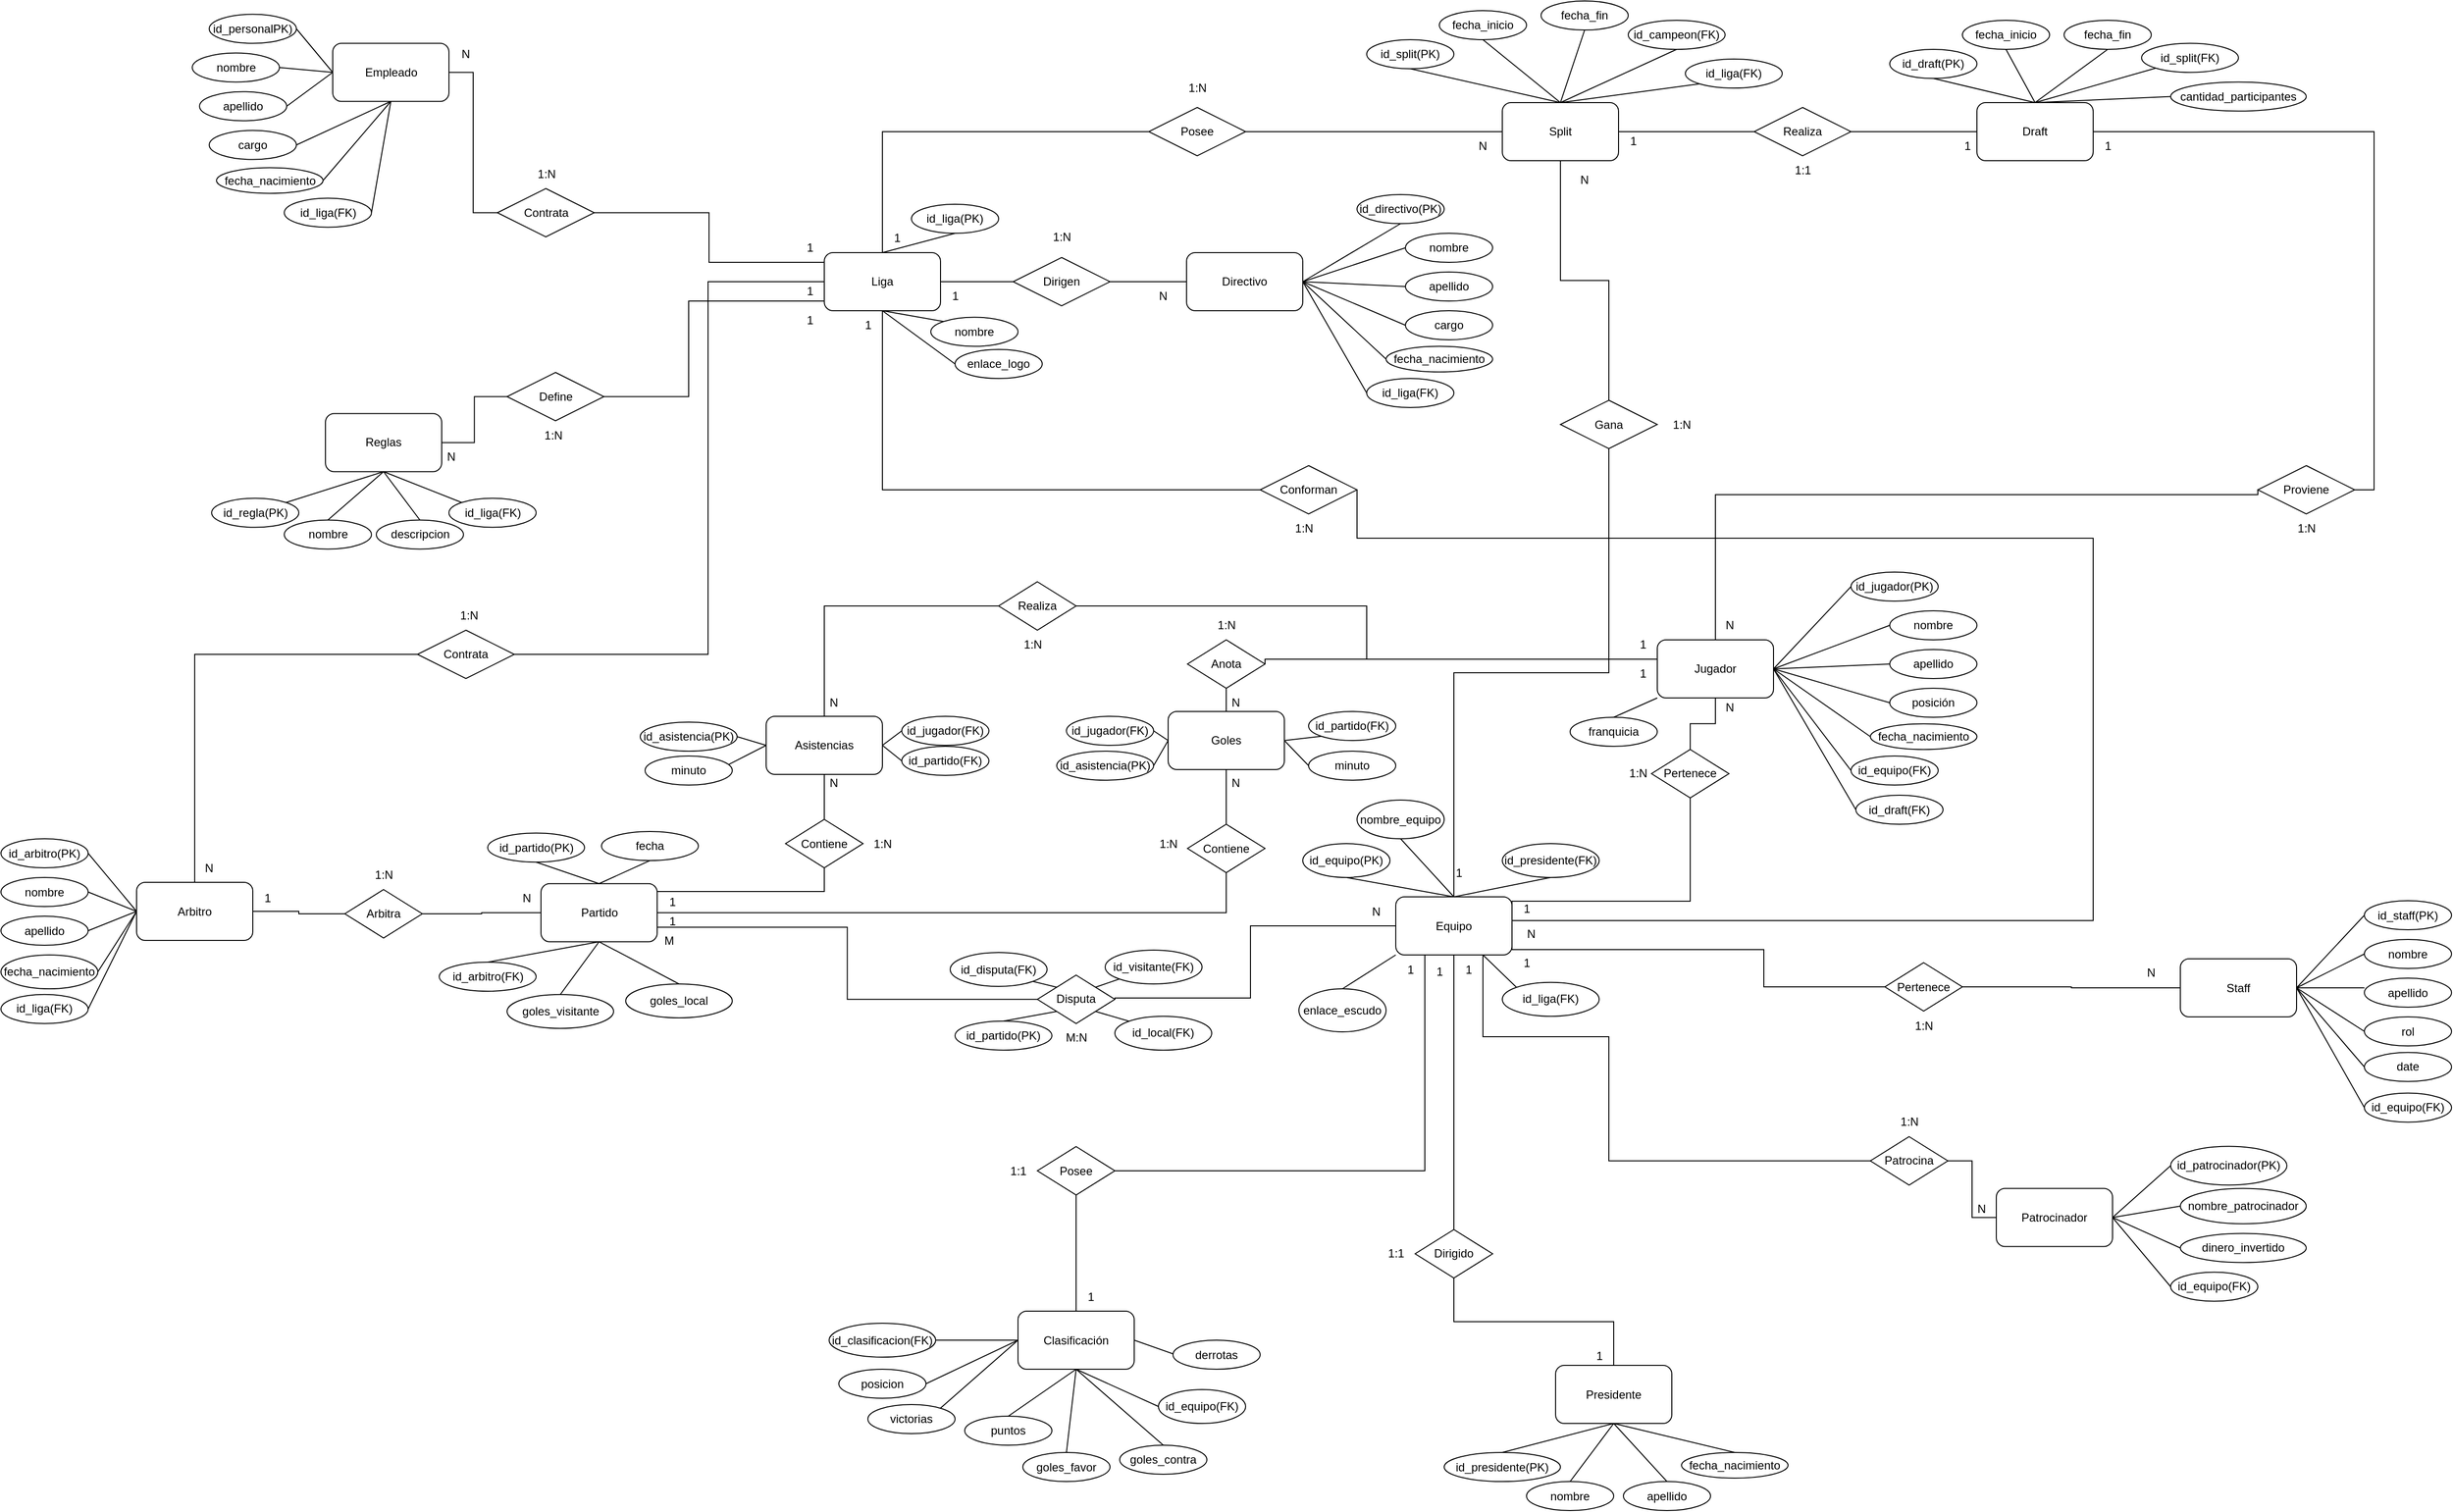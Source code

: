<mxfile version="21.6.5" type="device">
  <diagram id="_fLiZoub1cl_4X7G1Tl5" name="Página-1">
    <mxGraphModel dx="2402" dy="713" grid="1" gridSize="10" guides="1" tooltips="1" connect="1" arrows="1" fold="1" page="1" pageScale="1" pageWidth="1169" pageHeight="827" math="0" shadow="0">
      <root>
        <mxCell id="0" />
        <mxCell id="1" parent="0" />
        <mxCell id="2DoRbGjvK2Il4On14mp9-176" style="edgeStyle=orthogonalEdgeStyle;rounded=0;orthogonalLoop=1;jettySize=auto;html=1;exitX=0;exitY=0.5;exitDx=0;exitDy=0;entryX=1;entryY=0.5;entryDx=0;entryDy=0;endArrow=none;endFill=0;" parent="1" source="2DoRbGjvK2Il4On14mp9-3" target="2DoRbGjvK2Il4On14mp9-147" edge="1">
          <mxGeometry relative="1" as="geometry">
            <Array as="points">
              <mxPoint x="1030" y="720" />
              <mxPoint x="730" y="720" />
              <mxPoint x="730" y="665" />
            </Array>
          </mxGeometry>
        </mxCell>
        <mxCell id="2DoRbGjvK2Il4On14mp9-177" style="edgeStyle=orthogonalEdgeStyle;rounded=0;orthogonalLoop=1;jettySize=auto;html=1;exitX=0;exitY=0.5;exitDx=0;exitDy=0;entryX=1;entryY=0.5;entryDx=0;entryDy=0;endArrow=none;endFill=0;" parent="1" source="2DoRbGjvK2Il4On14mp9-3" target="2DoRbGjvK2Il4On14mp9-156" edge="1">
          <mxGeometry relative="1" as="geometry">
            <Array as="points">
              <mxPoint x="1030" y="720" />
              <mxPoint x="625" y="720" />
            </Array>
          </mxGeometry>
        </mxCell>
        <mxCell id="lvEL9orqSTiiOyyOQg5Y-193" style="rounded=0;orthogonalLoop=1;jettySize=auto;html=1;exitX=1;exitY=0.5;exitDx=0;exitDy=0;entryX=0;entryY=0.5;entryDx=0;entryDy=0;endArrow=none;endFill=0;" parent="1" source="2DoRbGjvK2Il4On14mp9-3" target="lvEL9orqSTiiOyyOQg5Y-192" edge="1">
          <mxGeometry relative="1" as="geometry" />
        </mxCell>
        <mxCell id="lvEL9orqSTiiOyyOQg5Y-262" style="rounded=0;orthogonalLoop=1;jettySize=auto;html=1;exitX=0;exitY=1;exitDx=0;exitDy=0;entryX=0.5;entryY=0;entryDx=0;entryDy=0;endArrow=none;endFill=0;" parent="1" source="2DoRbGjvK2Il4On14mp9-3" target="lvEL9orqSTiiOyyOQg5Y-261" edge="1">
          <mxGeometry relative="1" as="geometry" />
        </mxCell>
        <mxCell id="2DoRbGjvK2Il4On14mp9-3" value="Jugador" style="rounded=1;whiteSpace=wrap;html=1;" parent="1" vertex="1">
          <mxGeometry x="1030" y="700" width="120" height="60" as="geometry" />
        </mxCell>
        <mxCell id="2DoRbGjvK2Il4On14mp9-75" style="rounded=0;orthogonalLoop=1;jettySize=auto;html=1;exitX=0;exitY=0.5;exitDx=0;exitDy=0;entryX=1;entryY=0.5;entryDx=0;entryDy=0;endArrow=none;endFill=0;" parent="1" source="2DoRbGjvK2Il4On14mp9-4" target="2DoRbGjvK2Il4On14mp9-71" edge="1">
          <mxGeometry relative="1" as="geometry" />
        </mxCell>
        <mxCell id="2DoRbGjvK2Il4On14mp9-76" style="rounded=0;orthogonalLoop=1;jettySize=auto;html=1;exitX=0;exitY=0.5;exitDx=0;exitDy=0;entryX=1;entryY=0.5;entryDx=0;entryDy=0;endArrow=none;endFill=0;" parent="1" source="2DoRbGjvK2Il4On14mp9-4" target="2DoRbGjvK2Il4On14mp9-72" edge="1">
          <mxGeometry relative="1" as="geometry" />
        </mxCell>
        <mxCell id="2DoRbGjvK2Il4On14mp9-77" style="rounded=0;orthogonalLoop=1;jettySize=auto;html=1;exitX=0;exitY=0.5;exitDx=0;exitDy=0;entryX=1;entryY=0.5;entryDx=0;entryDy=0;endArrow=none;endFill=0;" parent="1" source="2DoRbGjvK2Il4On14mp9-4" target="2DoRbGjvK2Il4On14mp9-73" edge="1">
          <mxGeometry relative="1" as="geometry" />
        </mxCell>
        <mxCell id="2DoRbGjvK2Il4On14mp9-78" style="rounded=0;orthogonalLoop=1;jettySize=auto;html=1;exitX=0;exitY=0.5;exitDx=0;exitDy=0;entryX=1;entryY=0.5;entryDx=0;entryDy=0;endArrow=none;endFill=0;" parent="1" source="2DoRbGjvK2Il4On14mp9-4" target="2DoRbGjvK2Il4On14mp9-74" edge="1">
          <mxGeometry relative="1" as="geometry" />
        </mxCell>
        <mxCell id="2DoRbGjvK2Il4On14mp9-4" value="Arbitro" style="rounded=1;whiteSpace=wrap;html=1;" parent="1" vertex="1">
          <mxGeometry x="-540" y="950.5" width="120" height="60" as="geometry" />
        </mxCell>
        <mxCell id="2DoRbGjvK2Il4On14mp9-96" style="rounded=0;orthogonalLoop=1;jettySize=auto;html=1;exitX=0.5;exitY=0;exitDx=0;exitDy=0;entryX=0.5;entryY=1;entryDx=0;entryDy=0;endArrow=none;endFill=0;" parent="1" source="2DoRbGjvK2Il4On14mp9-5" target="2DoRbGjvK2Il4On14mp9-11" edge="1">
          <mxGeometry relative="1" as="geometry" />
        </mxCell>
        <mxCell id="2DoRbGjvK2Il4On14mp9-97" style="rounded=0;orthogonalLoop=1;jettySize=auto;html=1;exitX=0.5;exitY=0;exitDx=0;exitDy=0;entryX=0.5;entryY=1;entryDx=0;entryDy=0;endArrow=none;endFill=0;" parent="1" source="2DoRbGjvK2Il4On14mp9-5" target="2DoRbGjvK2Il4On14mp9-12" edge="1">
          <mxGeometry relative="1" as="geometry" />
        </mxCell>
        <mxCell id="2DoRbGjvK2Il4On14mp9-98" style="rounded=0;orthogonalLoop=1;jettySize=auto;html=1;exitX=0.5;exitY=0;exitDx=0;exitDy=0;entryX=0.5;entryY=1;entryDx=0;entryDy=0;endArrow=none;endFill=0;" parent="1" source="2DoRbGjvK2Il4On14mp9-5" target="2DoRbGjvK2Il4On14mp9-59" edge="1">
          <mxGeometry relative="1" as="geometry" />
        </mxCell>
        <mxCell id="2DoRbGjvK2Il4On14mp9-167" style="edgeStyle=orthogonalEdgeStyle;rounded=0;orthogonalLoop=1;jettySize=auto;html=1;exitX=0.5;exitY=1;exitDx=0;exitDy=0;entryX=0.5;entryY=0;entryDx=0;entryDy=0;endArrow=none;endFill=0;" parent="1" source="2DoRbGjvK2Il4On14mp9-5" target="2DoRbGjvK2Il4On14mp9-143" edge="1">
          <mxGeometry relative="1" as="geometry" />
        </mxCell>
        <mxCell id="2DoRbGjvK2Il4On14mp9-174" style="edgeStyle=orthogonalEdgeStyle;rounded=0;orthogonalLoop=1;jettySize=auto;html=1;exitX=1;exitY=0.5;exitDx=0;exitDy=0;entryX=0.5;entryY=1;entryDx=0;entryDy=0;endArrow=none;endFill=0;" parent="1" source="2DoRbGjvK2Il4On14mp9-5" target="2DoRbGjvK2Il4On14mp9-173" edge="1">
          <mxGeometry relative="1" as="geometry">
            <Array as="points">
              <mxPoint x="880" y="970" />
              <mxPoint x="1064" y="970" />
            </Array>
          </mxGeometry>
        </mxCell>
        <mxCell id="lvEL9orqSTiiOyyOQg5Y-215" style="edgeStyle=orthogonalEdgeStyle;rounded=0;orthogonalLoop=1;jettySize=auto;html=1;exitX=0.25;exitY=1;exitDx=0;exitDy=0;entryX=1;entryY=0.5;entryDx=0;entryDy=0;endArrow=none;endFill=0;" parent="1" source="2DoRbGjvK2Il4On14mp9-5" target="2DoRbGjvK2Il4On14mp9-142" edge="1">
          <mxGeometry relative="1" as="geometry" />
        </mxCell>
        <mxCell id="lvEL9orqSTiiOyyOQg5Y-241" style="rounded=0;orthogonalLoop=1;jettySize=auto;html=1;exitX=0.75;exitY=1;exitDx=0;exitDy=0;entryX=0;entryY=0;entryDx=0;entryDy=0;endArrow=none;endFill=0;" parent="1" source="2DoRbGjvK2Il4On14mp9-5" target="lvEL9orqSTiiOyyOQg5Y-240" edge="1">
          <mxGeometry relative="1" as="geometry" />
        </mxCell>
        <mxCell id="2DoRbGjvK2Il4On14mp9-5" value="Equipo" style="rounded=1;whiteSpace=wrap;html=1;" parent="1" vertex="1">
          <mxGeometry x="760" y="965.5" width="120" height="60" as="geometry" />
        </mxCell>
        <mxCell id="2DoRbGjvK2Il4On14mp9-67" style="rounded=0;orthogonalLoop=1;jettySize=auto;html=1;exitX=0.5;exitY=1;exitDx=0;exitDy=0;entryX=0.5;entryY=0;entryDx=0;entryDy=0;endArrow=none;endFill=0;" parent="1" source="2DoRbGjvK2Il4On14mp9-6" target="2DoRbGjvK2Il4On14mp9-63" edge="1">
          <mxGeometry relative="1" as="geometry" />
        </mxCell>
        <mxCell id="2DoRbGjvK2Il4On14mp9-68" style="rounded=0;orthogonalLoop=1;jettySize=auto;html=1;exitX=0.5;exitY=1;exitDx=0;exitDy=0;entryX=0.5;entryY=0;entryDx=0;entryDy=0;endArrow=none;endFill=0;" parent="1" source="2DoRbGjvK2Il4On14mp9-6" target="2DoRbGjvK2Il4On14mp9-64" edge="1">
          <mxGeometry relative="1" as="geometry" />
        </mxCell>
        <mxCell id="2DoRbGjvK2Il4On14mp9-69" style="rounded=0;orthogonalLoop=1;jettySize=auto;html=1;exitX=0.5;exitY=1;exitDx=0;exitDy=0;entryX=0.5;entryY=0;entryDx=0;entryDy=0;endArrow=none;endFill=0;" parent="1" source="2DoRbGjvK2Il4On14mp9-6" target="2DoRbGjvK2Il4On14mp9-65" edge="1">
          <mxGeometry relative="1" as="geometry" />
        </mxCell>
        <mxCell id="2DoRbGjvK2Il4On14mp9-70" style="rounded=0;orthogonalLoop=1;jettySize=auto;html=1;exitX=0.5;exitY=1;exitDx=0;exitDy=0;entryX=0.5;entryY=0;entryDx=0;entryDy=0;endArrow=none;endFill=0;" parent="1" source="2DoRbGjvK2Il4On14mp9-6" target="2DoRbGjvK2Il4On14mp9-66" edge="1">
          <mxGeometry relative="1" as="geometry" />
        </mxCell>
        <mxCell id="2DoRbGjvK2Il4On14mp9-6" value="Presidente" style="rounded=1;whiteSpace=wrap;html=1;" parent="1" vertex="1">
          <mxGeometry x="925" y="1449.5" width="120" height="60" as="geometry" />
        </mxCell>
        <mxCell id="2DoRbGjvK2Il4On14mp9-160" style="edgeStyle=orthogonalEdgeStyle;rounded=0;orthogonalLoop=1;jettySize=auto;html=1;exitX=1;exitY=0.5;exitDx=0;exitDy=0;entryX=0.5;entryY=1;entryDx=0;entryDy=0;endArrow=none;endFill=0;" parent="1" source="2DoRbGjvK2Il4On14mp9-7" target="2DoRbGjvK2Il4On14mp9-146" edge="1">
          <mxGeometry relative="1" as="geometry">
            <Array as="points">
              <mxPoint x="-2" y="960" />
              <mxPoint x="170" y="960" />
            </Array>
          </mxGeometry>
        </mxCell>
        <mxCell id="2DoRbGjvK2Il4On14mp9-161" style="edgeStyle=orthogonalEdgeStyle;rounded=0;orthogonalLoop=1;jettySize=auto;html=1;exitX=1;exitY=0.5;exitDx=0;exitDy=0;entryX=0.5;entryY=1;entryDx=0;entryDy=0;endArrow=none;endFill=0;" parent="1" source="2DoRbGjvK2Il4On14mp9-7" target="2DoRbGjvK2Il4On14mp9-148" edge="1">
          <mxGeometry relative="1" as="geometry" />
        </mxCell>
        <mxCell id="lvEL9orqSTiiOyyOQg5Y-221" style="edgeStyle=orthogonalEdgeStyle;rounded=0;orthogonalLoop=1;jettySize=auto;html=1;exitX=1;exitY=0.75;exitDx=0;exitDy=0;entryX=0;entryY=0.5;entryDx=0;entryDy=0;endArrow=none;endFill=0;" parent="1" source="2DoRbGjvK2Il4On14mp9-7" target="lvEL9orqSTiiOyyOQg5Y-219" edge="1">
          <mxGeometry relative="1" as="geometry" />
        </mxCell>
        <mxCell id="lvEL9orqSTiiOyyOQg5Y-255" style="rounded=0;orthogonalLoop=1;jettySize=auto;html=1;exitX=0.5;exitY=1;exitDx=0;exitDy=0;entryX=0.5;entryY=0;entryDx=0;entryDy=0;endArrow=none;endFill=0;" parent="1" source="2DoRbGjvK2Il4On14mp9-7" target="2DoRbGjvK2Il4On14mp9-127" edge="1">
          <mxGeometry relative="1" as="geometry" />
        </mxCell>
        <mxCell id="lvEL9orqSTiiOyyOQg5Y-256" style="rounded=0;orthogonalLoop=1;jettySize=auto;html=1;exitX=0.5;exitY=1;exitDx=0;exitDy=0;entryX=0.5;entryY=0;entryDx=0;entryDy=0;endArrow=none;endFill=0;" parent="1" source="2DoRbGjvK2Il4On14mp9-7" target="2DoRbGjvK2Il4On14mp9-126" edge="1">
          <mxGeometry relative="1" as="geometry" />
        </mxCell>
        <mxCell id="2DoRbGjvK2Il4On14mp9-7" value="Partido" style="rounded=1;whiteSpace=wrap;html=1;" parent="1" vertex="1">
          <mxGeometry x="-122.5" y="951.88" width="120" height="60" as="geometry" />
        </mxCell>
        <mxCell id="2DoRbGjvK2Il4On14mp9-106" style="rounded=0;orthogonalLoop=1;jettySize=auto;html=1;exitX=0.5;exitY=1;exitDx=0;exitDy=0;entryX=0.5;entryY=0;entryDx=0;entryDy=0;endArrow=none;endFill=0;" parent="1" source="2DoRbGjvK2Il4On14mp9-8" target="2DoRbGjvK2Il4On14mp9-102" edge="1">
          <mxGeometry relative="1" as="geometry" />
        </mxCell>
        <mxCell id="2DoRbGjvK2Il4On14mp9-107" style="rounded=0;orthogonalLoop=1;jettySize=auto;html=1;exitX=0.5;exitY=1;exitDx=0;exitDy=0;entryX=0.5;entryY=0;entryDx=0;entryDy=0;endArrow=none;endFill=0;" parent="1" source="2DoRbGjvK2Il4On14mp9-8" target="2DoRbGjvK2Il4On14mp9-105" edge="1">
          <mxGeometry relative="1" as="geometry" />
        </mxCell>
        <mxCell id="2DoRbGjvK2Il4On14mp9-108" style="rounded=0;orthogonalLoop=1;jettySize=auto;html=1;exitX=0.5;exitY=1;exitDx=0;exitDy=0;entryX=0.5;entryY=0;entryDx=0;entryDy=0;endArrow=none;endFill=0;" parent="1" source="2DoRbGjvK2Il4On14mp9-8" target="2DoRbGjvK2Il4On14mp9-103" edge="1">
          <mxGeometry relative="1" as="geometry" />
        </mxCell>
        <mxCell id="2DoRbGjvK2Il4On14mp9-109" style="rounded=0;orthogonalLoop=1;jettySize=auto;html=1;exitX=0.5;exitY=1;exitDx=0;exitDy=0;endArrow=none;endFill=0;entryX=0;entryY=0.5;entryDx=0;entryDy=0;" parent="1" source="2DoRbGjvK2Il4On14mp9-8" target="2DoRbGjvK2Il4On14mp9-100" edge="1">
          <mxGeometry relative="1" as="geometry">
            <mxPoint x="510" y="1514.5" as="targetPoint" />
          </mxGeometry>
        </mxCell>
        <mxCell id="2DoRbGjvK2Il4On14mp9-117" style="rounded=0;orthogonalLoop=1;jettySize=auto;html=1;exitX=0;exitY=0.5;exitDx=0;exitDy=0;entryX=1;entryY=0.5;entryDx=0;entryDy=0;endArrow=none;endFill=0;" parent="1" source="2DoRbGjvK2Il4On14mp9-8" target="2DoRbGjvK2Il4On14mp9-112" edge="1">
          <mxGeometry relative="1" as="geometry" />
        </mxCell>
        <mxCell id="2DoRbGjvK2Il4On14mp9-118" style="rounded=0;orthogonalLoop=1;jettySize=auto;html=1;exitX=0;exitY=0.5;exitDx=0;exitDy=0;entryX=0.5;entryY=1;entryDx=0;entryDy=0;endArrow=none;endFill=0;" parent="1" source="2DoRbGjvK2Il4On14mp9-8" target="2DoRbGjvK2Il4On14mp9-113" edge="1">
          <mxGeometry relative="1" as="geometry" />
        </mxCell>
        <mxCell id="2DoRbGjvK2Il4On14mp9-119" style="rounded=0;orthogonalLoop=1;jettySize=auto;html=1;exitX=1;exitY=0.5;exitDx=0;exitDy=0;entryX=0.5;entryY=1;entryDx=0;entryDy=0;endArrow=none;endFill=0;" parent="1" source="2DoRbGjvK2Il4On14mp9-8" target="2DoRbGjvK2Il4On14mp9-114" edge="1">
          <mxGeometry relative="1" as="geometry" />
        </mxCell>
        <mxCell id="2DoRbGjvK2Il4On14mp9-165" style="edgeStyle=orthogonalEdgeStyle;rounded=0;orthogonalLoop=1;jettySize=auto;html=1;exitX=0.5;exitY=0;exitDx=0;exitDy=0;endArrow=none;endFill=0;" parent="1" source="2DoRbGjvK2Il4On14mp9-8" target="2DoRbGjvK2Il4On14mp9-142" edge="1">
          <mxGeometry relative="1" as="geometry" />
        </mxCell>
        <mxCell id="lvEL9orqSTiiOyyOQg5Y-244" style="rounded=0;orthogonalLoop=1;jettySize=auto;html=1;exitX=0;exitY=0.5;exitDx=0;exitDy=0;entryX=1;entryY=0.5;entryDx=0;entryDy=0;endArrow=none;endFill=0;" parent="1" source="2DoRbGjvK2Il4On14mp9-8" target="lvEL9orqSTiiOyyOQg5Y-242" edge="1">
          <mxGeometry relative="1" as="geometry" />
        </mxCell>
        <mxCell id="2DoRbGjvK2Il4On14mp9-8" value="Clasificación" style="rounded=1;whiteSpace=wrap;html=1;" parent="1" vertex="1">
          <mxGeometry x="370" y="1393.5" width="120" height="60" as="geometry" />
        </mxCell>
        <mxCell id="2DoRbGjvK2Il4On14mp9-32" style="rounded=0;orthogonalLoop=1;jettySize=auto;html=1;exitX=1;exitY=0.5;exitDx=0;exitDy=0;entryX=0;entryY=0.5;entryDx=0;entryDy=0;endArrow=none;endFill=0;" parent="1" source="2DoRbGjvK2Il4On14mp9-10" target="2DoRbGjvK2Il4On14mp9-28" edge="1">
          <mxGeometry relative="1" as="geometry" />
        </mxCell>
        <mxCell id="2DoRbGjvK2Il4On14mp9-33" style="rounded=0;orthogonalLoop=1;jettySize=auto;html=1;exitX=1;exitY=0.5;exitDx=0;exitDy=0;entryX=0;entryY=0.5;entryDx=0;entryDy=0;endArrow=none;endFill=0;" parent="1" source="2DoRbGjvK2Il4On14mp9-10" target="2DoRbGjvK2Il4On14mp9-29" edge="1">
          <mxGeometry relative="1" as="geometry" />
        </mxCell>
        <mxCell id="2DoRbGjvK2Il4On14mp9-34" style="rounded=0;orthogonalLoop=1;jettySize=auto;html=1;exitX=1;exitY=0.5;exitDx=0;exitDy=0;endArrow=none;endFill=0;entryX=0;entryY=0.333;entryDx=0;entryDy=0;entryPerimeter=0;" parent="1" source="2DoRbGjvK2Il4On14mp9-10" target="2DoRbGjvK2Il4On14mp9-30" edge="1">
          <mxGeometry relative="1" as="geometry" />
        </mxCell>
        <mxCell id="2DoRbGjvK2Il4On14mp9-35" style="rounded=0;orthogonalLoop=1;jettySize=auto;html=1;exitX=1;exitY=0.5;exitDx=0;exitDy=0;entryX=0;entryY=0.5;entryDx=0;entryDy=0;endArrow=none;endFill=0;" parent="1" source="2DoRbGjvK2Il4On14mp9-10" target="2DoRbGjvK2Il4On14mp9-31" edge="1">
          <mxGeometry relative="1" as="geometry" />
        </mxCell>
        <mxCell id="2DoRbGjvK2Il4On14mp9-10" value="Staff" style="rounded=1;whiteSpace=wrap;html=1;" parent="1" vertex="1">
          <mxGeometry x="1570" y="1029.5" width="120" height="60" as="geometry" />
        </mxCell>
        <mxCell id="2DoRbGjvK2Il4On14mp9-11" value="id_equipo(PK)" style="ellipse;whiteSpace=wrap;html=1;" parent="1" vertex="1">
          <mxGeometry x="664" y="910.5" width="90" height="35" as="geometry" />
        </mxCell>
        <mxCell id="2DoRbGjvK2Il4On14mp9-12" value="nombre_equipo" style="ellipse;whiteSpace=wrap;html=1;" parent="1" vertex="1">
          <mxGeometry x="720" y="865.5" width="90" height="40" as="geometry" />
        </mxCell>
        <mxCell id="2DoRbGjvK2Il4On14mp9-20" style="rounded=0;orthogonalLoop=1;jettySize=auto;html=1;exitX=1;exitY=0.5;exitDx=0;exitDy=0;entryX=0;entryY=0.5;entryDx=0;entryDy=0;endArrow=none;endFill=0;" parent="1" source="2DoRbGjvK2Il4On14mp9-13" target="2DoRbGjvK2Il4On14mp9-15" edge="1">
          <mxGeometry relative="1" as="geometry" />
        </mxCell>
        <mxCell id="2DoRbGjvK2Il4On14mp9-21" style="rounded=0;orthogonalLoop=1;jettySize=auto;html=1;exitX=1;exitY=0.5;exitDx=0;exitDy=0;entryX=0;entryY=0.5;entryDx=0;entryDy=0;endArrow=none;endFill=0;" parent="1" source="2DoRbGjvK2Il4On14mp9-13" target="2DoRbGjvK2Il4On14mp9-16" edge="1">
          <mxGeometry relative="1" as="geometry" />
        </mxCell>
        <mxCell id="2DoRbGjvK2Il4On14mp9-22" style="rounded=0;orthogonalLoop=1;jettySize=auto;html=1;exitX=1;exitY=0.5;exitDx=0;exitDy=0;entryX=0;entryY=0.5;entryDx=0;entryDy=0;endArrow=none;endFill=0;" parent="1" source="2DoRbGjvK2Il4On14mp9-13" target="2DoRbGjvK2Il4On14mp9-17" edge="1">
          <mxGeometry relative="1" as="geometry" />
        </mxCell>
        <mxCell id="2DoRbGjvK2Il4On14mp9-23" style="rounded=0;orthogonalLoop=1;jettySize=auto;html=1;exitX=1;exitY=0.5;exitDx=0;exitDy=0;entryX=0;entryY=0.5;entryDx=0;entryDy=0;endArrow=none;endFill=0;" parent="1" source="2DoRbGjvK2Il4On14mp9-13" target="2DoRbGjvK2Il4On14mp9-18" edge="1">
          <mxGeometry relative="1" as="geometry" />
        </mxCell>
        <mxCell id="2DoRbGjvK2Il4On14mp9-13" value="Patrocinador" style="rounded=1;whiteSpace=wrap;html=1;" parent="1" vertex="1">
          <mxGeometry x="1380" y="1266.75" width="120" height="60" as="geometry" />
        </mxCell>
        <mxCell id="2DoRbGjvK2Il4On14mp9-15" value="id_patrocinador(PK)" style="ellipse;whiteSpace=wrap;html=1;" parent="1" vertex="1">
          <mxGeometry x="1560" y="1223.25" width="120" height="40" as="geometry" />
        </mxCell>
        <mxCell id="2DoRbGjvK2Il4On14mp9-16" value="nombre_patrocinador" style="ellipse;whiteSpace=wrap;html=1;" parent="1" vertex="1">
          <mxGeometry x="1570" y="1266.75" width="130" height="36.5" as="geometry" />
        </mxCell>
        <mxCell id="2DoRbGjvK2Il4On14mp9-17" value="dinero_invertido" style="ellipse;whiteSpace=wrap;html=1;" parent="1" vertex="1">
          <mxGeometry x="1570" y="1313.25" width="130" height="30" as="geometry" />
        </mxCell>
        <mxCell id="2DoRbGjvK2Il4On14mp9-18" value="id_equipo(FK)" style="ellipse;whiteSpace=wrap;html=1;" parent="1" vertex="1">
          <mxGeometry x="1560" y="1353.25" width="90" height="30" as="geometry" />
        </mxCell>
        <mxCell id="2DoRbGjvK2Il4On14mp9-92" style="rounded=0;orthogonalLoop=1;jettySize=auto;html=1;exitX=0;exitY=0.5;exitDx=0;exitDy=0;endArrow=none;endFill=0;entryX=1;entryY=0.5;entryDx=0;entryDy=0;" parent="1" source="2DoRbGjvK2Il4On14mp9-24" target="2DoRbGjvK2Il4On14mp9-60" edge="1">
          <mxGeometry relative="1" as="geometry">
            <mxPoint x="530" y="850" as="targetPoint" />
          </mxGeometry>
        </mxCell>
        <mxCell id="2DoRbGjvK2Il4On14mp9-93" style="rounded=0;orthogonalLoop=1;jettySize=auto;html=1;exitX=1;exitY=0.5;exitDx=0;exitDy=0;entryX=0;entryY=0.5;entryDx=0;entryDy=0;endArrow=none;endFill=0;" parent="1" source="2DoRbGjvK2Il4On14mp9-24" target="2DoRbGjvK2Il4On14mp9-61" edge="1">
          <mxGeometry relative="1" as="geometry" />
        </mxCell>
        <mxCell id="2DoRbGjvK2Il4On14mp9-94" style="rounded=0;orthogonalLoop=1;jettySize=auto;html=1;exitX=0;exitY=0.5;exitDx=0;exitDy=0;entryX=1;entryY=0.5;entryDx=0;entryDy=0;endArrow=none;endFill=0;" parent="1" source="2DoRbGjvK2Il4On14mp9-24" target="2DoRbGjvK2Il4On14mp9-62" edge="1">
          <mxGeometry relative="1" as="geometry" />
        </mxCell>
        <mxCell id="2DoRbGjvK2Il4On14mp9-95" style="rounded=0;orthogonalLoop=1;jettySize=auto;html=1;exitX=1;exitY=0.5;exitDx=0;exitDy=0;entryX=0;entryY=1;entryDx=0;entryDy=0;endArrow=none;endFill=0;" parent="1" source="2DoRbGjvK2Il4On14mp9-24" target="2DoRbGjvK2Il4On14mp9-83" edge="1">
          <mxGeometry relative="1" as="geometry" />
        </mxCell>
        <mxCell id="2DoRbGjvK2Il4On14mp9-24" value="Goles" style="rounded=1;whiteSpace=wrap;html=1;" parent="1" vertex="1">
          <mxGeometry x="525" y="774" width="120" height="60" as="geometry" />
        </mxCell>
        <mxCell id="2DoRbGjvK2Il4On14mp9-86" style="rounded=0;orthogonalLoop=1;jettySize=auto;html=1;exitX=1;exitY=0.5;exitDx=0;exitDy=0;entryX=0;entryY=1;entryDx=0;entryDy=0;endArrow=none;endFill=0;" parent="1" source="2DoRbGjvK2Il4On14mp9-25" target="2DoRbGjvK2Il4On14mp9-85" edge="1">
          <mxGeometry relative="1" as="geometry" />
        </mxCell>
        <mxCell id="2DoRbGjvK2Il4On14mp9-25" value="Asistencias" style="rounded=1;whiteSpace=wrap;html=1;" parent="1" vertex="1">
          <mxGeometry x="110" y="779" width="120" height="60" as="geometry" />
        </mxCell>
        <mxCell id="2DoRbGjvK2Il4On14mp9-28" value="id_staff(PK)" style="ellipse;whiteSpace=wrap;html=1;" parent="1" vertex="1">
          <mxGeometry x="1760" y="969.5" width="90" height="30" as="geometry" />
        </mxCell>
        <mxCell id="2DoRbGjvK2Il4On14mp9-29" value="nombre" style="ellipse;whiteSpace=wrap;html=1;" parent="1" vertex="1">
          <mxGeometry x="1760" y="1009.5" width="90" height="30" as="geometry" />
        </mxCell>
        <mxCell id="2DoRbGjvK2Il4On14mp9-30" value="apellido" style="ellipse;whiteSpace=wrap;html=1;" parent="1" vertex="1">
          <mxGeometry x="1760" y="1049.5" width="90" height="30" as="geometry" />
        </mxCell>
        <mxCell id="2DoRbGjvK2Il4On14mp9-31" value="rol" style="ellipse;whiteSpace=wrap;html=1;" parent="1" vertex="1">
          <mxGeometry x="1760" y="1089.5" width="90" height="30" as="geometry" />
        </mxCell>
        <mxCell id="2DoRbGjvK2Il4On14mp9-37" style="rounded=0;orthogonalLoop=1;jettySize=auto;html=1;exitX=0;exitY=0.5;exitDx=0;exitDy=0;entryX=1;entryY=0.5;entryDx=0;entryDy=0;endArrow=none;endFill=0;" parent="1" source="2DoRbGjvK2Il4On14mp9-36" target="2DoRbGjvK2Il4On14mp9-10" edge="1">
          <mxGeometry relative="1" as="geometry" />
        </mxCell>
        <mxCell id="2DoRbGjvK2Il4On14mp9-36" value="id_equipo(FK)" style="ellipse;whiteSpace=wrap;html=1;" parent="1" vertex="1">
          <mxGeometry x="1760" y="1168.25" width="90" height="30" as="geometry" />
        </mxCell>
        <mxCell id="2DoRbGjvK2Il4On14mp9-44" style="rounded=0;orthogonalLoop=1;jettySize=auto;html=1;exitX=0;exitY=0.5;exitDx=0;exitDy=0;entryX=1;entryY=0.5;entryDx=0;entryDy=0;endArrow=none;endFill=0;" parent="1" source="2DoRbGjvK2Il4On14mp9-38" target="2DoRbGjvK2Il4On14mp9-3" edge="1">
          <mxGeometry relative="1" as="geometry" />
        </mxCell>
        <mxCell id="2DoRbGjvK2Il4On14mp9-38" value="id_jugador(PK)" style="ellipse;whiteSpace=wrap;html=1;" parent="1" vertex="1">
          <mxGeometry x="1230" y="630" width="90" height="30" as="geometry" />
        </mxCell>
        <mxCell id="2DoRbGjvK2Il4On14mp9-45" style="rounded=0;orthogonalLoop=1;jettySize=auto;html=1;exitX=0;exitY=0.5;exitDx=0;exitDy=0;endArrow=none;endFill=0;entryX=1;entryY=0.5;entryDx=0;entryDy=0;" parent="1" source="2DoRbGjvK2Il4On14mp9-39" target="2DoRbGjvK2Il4On14mp9-3" edge="1">
          <mxGeometry relative="1" as="geometry">
            <mxPoint x="1180" y="730" as="targetPoint" />
          </mxGeometry>
        </mxCell>
        <mxCell id="2DoRbGjvK2Il4On14mp9-39" value="nombre" style="ellipse;whiteSpace=wrap;html=1;" parent="1" vertex="1">
          <mxGeometry x="1270" y="670" width="90" height="30" as="geometry" />
        </mxCell>
        <mxCell id="2DoRbGjvK2Il4On14mp9-46" style="rounded=0;orthogonalLoop=1;jettySize=auto;html=1;exitX=0;exitY=0.5;exitDx=0;exitDy=0;entryX=1;entryY=0.5;entryDx=0;entryDy=0;endArrow=none;endFill=0;" parent="1" source="2DoRbGjvK2Il4On14mp9-40" target="2DoRbGjvK2Il4On14mp9-3" edge="1">
          <mxGeometry relative="1" as="geometry" />
        </mxCell>
        <mxCell id="2DoRbGjvK2Il4On14mp9-40" value="apellido" style="ellipse;whiteSpace=wrap;html=1;" parent="1" vertex="1">
          <mxGeometry x="1270" y="710" width="90" height="30" as="geometry" />
        </mxCell>
        <mxCell id="2DoRbGjvK2Il4On14mp9-48" style="rounded=0;orthogonalLoop=1;jettySize=auto;html=1;exitX=0;exitY=0.5;exitDx=0;exitDy=0;entryX=1;entryY=0.5;entryDx=0;entryDy=0;endArrow=none;endFill=0;" parent="1" source="2DoRbGjvK2Il4On14mp9-41" target="2DoRbGjvK2Il4On14mp9-3" edge="1">
          <mxGeometry relative="1" as="geometry" />
        </mxCell>
        <mxCell id="2DoRbGjvK2Il4On14mp9-41" value="posición" style="ellipse;whiteSpace=wrap;html=1;" parent="1" vertex="1">
          <mxGeometry x="1270" y="750" width="90" height="30" as="geometry" />
        </mxCell>
        <mxCell id="2DoRbGjvK2Il4On14mp9-49" style="rounded=0;orthogonalLoop=1;jettySize=auto;html=1;exitX=0;exitY=0.5;exitDx=0;exitDy=0;endArrow=none;endFill=0;entryX=1;entryY=0.5;entryDx=0;entryDy=0;" parent="1" source="2DoRbGjvK2Il4On14mp9-42" target="2DoRbGjvK2Il4On14mp9-3" edge="1">
          <mxGeometry relative="1" as="geometry">
            <mxPoint x="1180" y="730" as="targetPoint" />
          </mxGeometry>
        </mxCell>
        <mxCell id="2DoRbGjvK2Il4On14mp9-42" value="fecha_nacimiento" style="ellipse;whiteSpace=wrap;html=1;" parent="1" vertex="1">
          <mxGeometry x="1250" y="786.75" width="110" height="26.5" as="geometry" />
        </mxCell>
        <mxCell id="2DoRbGjvK2Il4On14mp9-50" style="rounded=0;orthogonalLoop=1;jettySize=auto;html=1;exitX=0;exitY=0.5;exitDx=0;exitDy=0;entryX=1;entryY=0.5;entryDx=0;entryDy=0;endArrow=none;endFill=0;" parent="1" source="2DoRbGjvK2Il4On14mp9-43" target="2DoRbGjvK2Il4On14mp9-3" edge="1">
          <mxGeometry relative="1" as="geometry" />
        </mxCell>
        <mxCell id="2DoRbGjvK2Il4On14mp9-43" value="id_equipo(FK)" style="ellipse;whiteSpace=wrap;html=1;" parent="1" vertex="1">
          <mxGeometry x="1230" y="820" width="90" height="30" as="geometry" />
        </mxCell>
        <mxCell id="2DoRbGjvK2Il4On14mp9-56" style="rounded=0;orthogonalLoop=1;jettySize=auto;html=1;exitX=1;exitY=0.5;exitDx=0;exitDy=0;entryX=0;entryY=0.5;entryDx=0;entryDy=0;endArrow=none;endFill=0;" parent="1" source="2DoRbGjvK2Il4On14mp9-52" target="2DoRbGjvK2Il4On14mp9-25" edge="1">
          <mxGeometry relative="1" as="geometry" />
        </mxCell>
        <mxCell id="2DoRbGjvK2Il4On14mp9-52" value="id_asistencia(PK)" style="ellipse;whiteSpace=wrap;html=1;" parent="1" vertex="1">
          <mxGeometry x="-20" y="785" width="100" height="30" as="geometry" />
        </mxCell>
        <mxCell id="2DoRbGjvK2Il4On14mp9-57" style="rounded=0;orthogonalLoop=1;jettySize=auto;html=1;exitX=0.5;exitY=1;exitDx=0;exitDy=0;entryX=0;entryY=0.5;entryDx=0;entryDy=0;endArrow=none;endFill=0;" parent="1" source="2DoRbGjvK2Il4On14mp9-54" target="2DoRbGjvK2Il4On14mp9-25" edge="1">
          <mxGeometry relative="1" as="geometry" />
        </mxCell>
        <mxCell id="2DoRbGjvK2Il4On14mp9-54" value="minuto" style="ellipse;whiteSpace=wrap;html=1;" parent="1" vertex="1">
          <mxGeometry x="-15" y="820" width="90" height="30" as="geometry" />
        </mxCell>
        <mxCell id="2DoRbGjvK2Il4On14mp9-58" style="rounded=0;orthogonalLoop=1;jettySize=auto;html=1;exitX=0;exitY=0.5;exitDx=0;exitDy=0;entryX=1;entryY=0.5;entryDx=0;entryDy=0;endArrow=none;endFill=0;" parent="1" source="2DoRbGjvK2Il4On14mp9-55" target="2DoRbGjvK2Il4On14mp9-25" edge="1">
          <mxGeometry relative="1" as="geometry" />
        </mxCell>
        <mxCell id="2DoRbGjvK2Il4On14mp9-55" value="id_jugador(FK)" style="ellipse;whiteSpace=wrap;html=1;" parent="1" vertex="1">
          <mxGeometry x="250" y="779" width="90" height="30" as="geometry" />
        </mxCell>
        <mxCell id="2DoRbGjvK2Il4On14mp9-59" value="id_presidente(FK)" style="ellipse;whiteSpace=wrap;html=1;" parent="1" vertex="1">
          <mxGeometry x="870" y="910.5" width="100" height="35" as="geometry" />
        </mxCell>
        <mxCell id="2DoRbGjvK2Il4On14mp9-60" value="id_asistencia(PK)" style="ellipse;whiteSpace=wrap;html=1;" parent="1" vertex="1">
          <mxGeometry x="410" y="815" width="100" height="30" as="geometry" />
        </mxCell>
        <mxCell id="2DoRbGjvK2Il4On14mp9-61" value="minuto" style="ellipse;whiteSpace=wrap;html=1;" parent="1" vertex="1">
          <mxGeometry x="670" y="815" width="90" height="30" as="geometry" />
        </mxCell>
        <mxCell id="2DoRbGjvK2Il4On14mp9-62" value="id_jugador(FK)" style="ellipse;whiteSpace=wrap;html=1;" parent="1" vertex="1">
          <mxGeometry x="420" y="779" width="90" height="30" as="geometry" />
        </mxCell>
        <mxCell id="2DoRbGjvK2Il4On14mp9-63" value="id_presidente(PK)" style="ellipse;whiteSpace=wrap;html=1;" parent="1" vertex="1">
          <mxGeometry x="810" y="1539.5" width="120" height="30" as="geometry" />
        </mxCell>
        <mxCell id="2DoRbGjvK2Il4On14mp9-64" value="nombre" style="ellipse;whiteSpace=wrap;html=1;" parent="1" vertex="1">
          <mxGeometry x="895" y="1569.5" width="90" height="30" as="geometry" />
        </mxCell>
        <mxCell id="2DoRbGjvK2Il4On14mp9-65" value="apellido" style="ellipse;whiteSpace=wrap;html=1;" parent="1" vertex="1">
          <mxGeometry x="995" y="1569.5" width="90" height="30" as="geometry" />
        </mxCell>
        <mxCell id="2DoRbGjvK2Il4On14mp9-66" value="fecha_nacimiento" style="ellipse;whiteSpace=wrap;html=1;" parent="1" vertex="1">
          <mxGeometry x="1055" y="1539.5" width="110" height="26.5" as="geometry" />
        </mxCell>
        <mxCell id="2DoRbGjvK2Il4On14mp9-71" value="id_arbitro(PK)" style="ellipse;whiteSpace=wrap;html=1;" parent="1" vertex="1">
          <mxGeometry x="-680" y="905.5" width="90" height="30" as="geometry" />
        </mxCell>
        <mxCell id="2DoRbGjvK2Il4On14mp9-72" value="nombre" style="ellipse;whiteSpace=wrap;html=1;" parent="1" vertex="1">
          <mxGeometry x="-680" y="945.5" width="90" height="30" as="geometry" />
        </mxCell>
        <mxCell id="2DoRbGjvK2Il4On14mp9-73" value="apellido" style="ellipse;whiteSpace=wrap;html=1;" parent="1" vertex="1">
          <mxGeometry x="-680" y="985.5" width="90" height="30" as="geometry" />
        </mxCell>
        <mxCell id="2DoRbGjvK2Il4On14mp9-74" value="fecha_nacimiento" style="ellipse;whiteSpace=wrap;html=1;" parent="1" vertex="1">
          <mxGeometry x="-680" y="1025.5" width="100" height="35" as="geometry" />
        </mxCell>
        <mxCell id="2DoRbGjvK2Il4On14mp9-88" style="rounded=0;orthogonalLoop=1;jettySize=auto;html=1;exitX=0.5;exitY=1;exitDx=0;exitDy=0;entryX=0.5;entryY=0;entryDx=0;entryDy=0;endArrow=none;endFill=0;" parent="1" source="2DoRbGjvK2Il4On14mp9-79" target="2DoRbGjvK2Il4On14mp9-7" edge="1">
          <mxGeometry relative="1" as="geometry" />
        </mxCell>
        <mxCell id="2DoRbGjvK2Il4On14mp9-79" value="id_partido(PK)" style="ellipse;whiteSpace=wrap;html=1;" parent="1" vertex="1">
          <mxGeometry x="-177.5" y="899.63" width="100" height="30" as="geometry" />
        </mxCell>
        <mxCell id="2DoRbGjvK2Il4On14mp9-91" style="rounded=0;orthogonalLoop=1;jettySize=auto;html=1;exitX=0.5;exitY=0;exitDx=0;exitDy=0;endArrow=none;endFill=0;entryX=0.5;entryY=1;entryDx=0;entryDy=0;" parent="1" source="2DoRbGjvK2Il4On14mp9-82" target="2DoRbGjvK2Il4On14mp9-7" edge="1">
          <mxGeometry relative="1" as="geometry">
            <mxPoint x="-152.5" y="977.88" as="targetPoint" />
          </mxGeometry>
        </mxCell>
        <mxCell id="2DoRbGjvK2Il4On14mp9-82" value="id_arbitro(FK)" style="ellipse;whiteSpace=wrap;html=1;" parent="1" vertex="1">
          <mxGeometry x="-227.5" y="1033" width="100" height="30" as="geometry" />
        </mxCell>
        <mxCell id="2DoRbGjvK2Il4On14mp9-83" value="id_partido(FK)" style="ellipse;whiteSpace=wrap;html=1;" parent="1" vertex="1">
          <mxGeometry x="670" y="774" width="90" height="30" as="geometry" />
        </mxCell>
        <mxCell id="2DoRbGjvK2Il4On14mp9-85" value="id_partido(FK)" style="ellipse;whiteSpace=wrap;html=1;" parent="1" vertex="1">
          <mxGeometry x="250" y="810" width="90" height="30" as="geometry" />
        </mxCell>
        <mxCell id="2DoRbGjvK2Il4On14mp9-100" value="id_equipo(FK)" style="ellipse;whiteSpace=wrap;html=1;" parent="1" vertex="1">
          <mxGeometry x="515" y="1474.5" width="90" height="35" as="geometry" />
        </mxCell>
        <mxCell id="2DoRbGjvK2Il4On14mp9-102" value="puntos" style="ellipse;whiteSpace=wrap;html=1;" parent="1" vertex="1">
          <mxGeometry x="315" y="1502" width="90" height="30" as="geometry" />
        </mxCell>
        <mxCell id="2DoRbGjvK2Il4On14mp9-103" value="goles_contra" style="ellipse;whiteSpace=wrap;html=1;" parent="1" vertex="1">
          <mxGeometry x="475" y="1532" width="90" height="30" as="geometry" />
        </mxCell>
        <mxCell id="2DoRbGjvK2Il4On14mp9-105" value="goles_favor" style="ellipse;whiteSpace=wrap;html=1;" parent="1" vertex="1">
          <mxGeometry x="375" y="1539.5" width="90" height="30" as="geometry" />
        </mxCell>
        <mxCell id="2DoRbGjvK2Il4On14mp9-112" value="id_clasificacion(FK)" style="ellipse;whiteSpace=wrap;html=1;" parent="1" vertex="1">
          <mxGeometry x="175" y="1406" width="110" height="35" as="geometry" />
        </mxCell>
        <mxCell id="2DoRbGjvK2Il4On14mp9-113" value="victorias" style="ellipse;whiteSpace=wrap;html=1;" parent="1" vertex="1">
          <mxGeometry x="215" y="1490" width="90" height="30" as="geometry" />
        </mxCell>
        <mxCell id="2DoRbGjvK2Il4On14mp9-114" value="derrotas" style="ellipse;whiteSpace=wrap;html=1;" parent="1" vertex="1">
          <mxGeometry x="530" y="1423.5" width="90" height="30" as="geometry" />
        </mxCell>
        <mxCell id="2DoRbGjvK2Il4On14mp9-126" value="goles_local" style="ellipse;whiteSpace=wrap;html=1;" parent="1" vertex="1">
          <mxGeometry x="-35" y="1055.5" width="110" height="35" as="geometry" />
        </mxCell>
        <mxCell id="2DoRbGjvK2Il4On14mp9-127" value="goles_visitante" style="ellipse;whiteSpace=wrap;html=1;" parent="1" vertex="1">
          <mxGeometry x="-157.5" y="1066.38" width="110" height="35" as="geometry" />
        </mxCell>
        <mxCell id="2DoRbGjvK2Il4On14mp9-150" style="rounded=0;orthogonalLoop=1;jettySize=auto;html=1;exitX=0;exitY=0.5;exitDx=0;exitDy=0;endArrow=none;endFill=0;edgeStyle=orthogonalEdgeStyle;" parent="1" source="2DoRbGjvK2Il4On14mp9-140" target="2DoRbGjvK2Il4On14mp9-4" edge="1">
          <mxGeometry relative="1" as="geometry" />
        </mxCell>
        <mxCell id="2DoRbGjvK2Il4On14mp9-151" value="" style="rounded=0;orthogonalLoop=1;jettySize=auto;html=1;endArrow=none;endFill=0;edgeStyle=orthogonalEdgeStyle;" parent="1" source="2DoRbGjvK2Il4On14mp9-140" target="2DoRbGjvK2Il4On14mp9-7" edge="1">
          <mxGeometry relative="1" as="geometry" />
        </mxCell>
        <mxCell id="2DoRbGjvK2Il4On14mp9-140" value="Arbitra" style="rhombus;whiteSpace=wrap;html=1;" parent="1" vertex="1">
          <mxGeometry x="-325" y="958" width="80" height="50" as="geometry" />
        </mxCell>
        <mxCell id="2DoRbGjvK2Il4On14mp9-142" value="Posee" style="rhombus;whiteSpace=wrap;html=1;" parent="1" vertex="1">
          <mxGeometry x="390" y="1223.5" width="80" height="50" as="geometry" />
        </mxCell>
        <mxCell id="2DoRbGjvK2Il4On14mp9-168" style="edgeStyle=orthogonalEdgeStyle;rounded=0;orthogonalLoop=1;jettySize=auto;html=1;exitX=0.5;exitY=1;exitDx=0;exitDy=0;entryX=0.5;entryY=0;entryDx=0;entryDy=0;endArrow=none;endFill=0;" parent="1" source="2DoRbGjvK2Il4On14mp9-143" target="2DoRbGjvK2Il4On14mp9-6" edge="1">
          <mxGeometry relative="1" as="geometry" />
        </mxCell>
        <mxCell id="2DoRbGjvK2Il4On14mp9-143" value="Dirigido" style="rhombus;whiteSpace=wrap;html=1;" parent="1" vertex="1">
          <mxGeometry x="780" y="1309.25" width="80" height="50" as="geometry" />
        </mxCell>
        <mxCell id="2DoRbGjvK2Il4On14mp9-169" style="edgeStyle=orthogonalEdgeStyle;rounded=0;orthogonalLoop=1;jettySize=auto;html=1;exitX=0;exitY=0.5;exitDx=0;exitDy=0;entryX=0.75;entryY=1;entryDx=0;entryDy=0;endArrow=none;endFill=0;" parent="1" source="2DoRbGjvK2Il4On14mp9-144" target="2DoRbGjvK2Il4On14mp9-5" edge="1">
          <mxGeometry relative="1" as="geometry">
            <mxPoint x="970.0" y="1198.25" as="sourcePoint" />
            <mxPoint x="870.0" y="1057.25" as="targetPoint" />
            <Array as="points">
              <mxPoint x="980" y="1110" />
              <mxPoint x="850" y="1110" />
            </Array>
          </mxGeometry>
        </mxCell>
        <mxCell id="2DoRbGjvK2Il4On14mp9-170" style="edgeStyle=orthogonalEdgeStyle;rounded=0;orthogonalLoop=1;jettySize=auto;html=1;exitX=1;exitY=0.5;exitDx=0;exitDy=0;entryX=0;entryY=0.5;entryDx=0;entryDy=0;endArrow=none;endFill=0;" parent="1" source="2DoRbGjvK2Il4On14mp9-144" target="2DoRbGjvK2Il4On14mp9-13" edge="1">
          <mxGeometry relative="1" as="geometry" />
        </mxCell>
        <mxCell id="2DoRbGjvK2Il4On14mp9-144" value="Patrocina" style="rhombus;whiteSpace=wrap;html=1;" parent="1" vertex="1">
          <mxGeometry x="1250" y="1213.25" width="80" height="50" as="geometry" />
        </mxCell>
        <mxCell id="2DoRbGjvK2Il4On14mp9-171" style="edgeStyle=orthogonalEdgeStyle;rounded=0;orthogonalLoop=1;jettySize=auto;html=1;exitX=0;exitY=0.5;exitDx=0;exitDy=0;entryX=1;entryY=0.5;entryDx=0;entryDy=0;endArrow=none;endFill=0;" parent="1" source="2DoRbGjvK2Il4On14mp9-145" target="2DoRbGjvK2Il4On14mp9-5" edge="1">
          <mxGeometry relative="1" as="geometry">
            <Array as="points">
              <mxPoint x="1140" y="1020" />
              <mxPoint x="880" y="1020" />
            </Array>
          </mxGeometry>
        </mxCell>
        <mxCell id="2DoRbGjvK2Il4On14mp9-172" style="edgeStyle=orthogonalEdgeStyle;rounded=0;orthogonalLoop=1;jettySize=auto;html=1;exitX=1;exitY=0.5;exitDx=0;exitDy=0;entryX=0;entryY=0.5;entryDx=0;entryDy=0;endArrow=none;endFill=0;" parent="1" source="2DoRbGjvK2Il4On14mp9-145" target="2DoRbGjvK2Il4On14mp9-10" edge="1">
          <mxGeometry relative="1" as="geometry" />
        </mxCell>
        <mxCell id="2DoRbGjvK2Il4On14mp9-145" value="Pertenece" style="rhombus;whiteSpace=wrap;html=1;" parent="1" vertex="1">
          <mxGeometry x="1265" y="1033.5" width="80" height="50" as="geometry" />
        </mxCell>
        <mxCell id="2DoRbGjvK2Il4On14mp9-162" style="edgeStyle=orthogonalEdgeStyle;rounded=0;orthogonalLoop=1;jettySize=auto;html=1;exitX=0.5;exitY=0;exitDx=0;exitDy=0;entryX=0.5;entryY=1;entryDx=0;entryDy=0;endArrow=none;endFill=0;" parent="1" source="2DoRbGjvK2Il4On14mp9-146" target="2DoRbGjvK2Il4On14mp9-25" edge="1">
          <mxGeometry relative="1" as="geometry" />
        </mxCell>
        <mxCell id="2DoRbGjvK2Il4On14mp9-146" value="Contiene" style="rhombus;whiteSpace=wrap;html=1;" parent="1" vertex="1">
          <mxGeometry x="130" y="885.5" width="80" height="50" as="geometry" />
        </mxCell>
        <mxCell id="2DoRbGjvK2Il4On14mp9-180" style="edgeStyle=orthogonalEdgeStyle;rounded=0;orthogonalLoop=1;jettySize=auto;html=1;exitX=0;exitY=0.5;exitDx=0;exitDy=0;entryX=0.5;entryY=0;entryDx=0;entryDy=0;endArrow=none;endFill=0;" parent="1" source="2DoRbGjvK2Il4On14mp9-147" target="2DoRbGjvK2Il4On14mp9-25" edge="1">
          <mxGeometry relative="1" as="geometry" />
        </mxCell>
        <mxCell id="2DoRbGjvK2Il4On14mp9-147" value="Realiza" style="rhombus;whiteSpace=wrap;html=1;" parent="1" vertex="1">
          <mxGeometry x="350" y="640" width="80" height="50" as="geometry" />
        </mxCell>
        <mxCell id="2DoRbGjvK2Il4On14mp9-164" style="edgeStyle=orthogonalEdgeStyle;rounded=0;orthogonalLoop=1;jettySize=auto;html=1;exitX=0.5;exitY=0;exitDx=0;exitDy=0;entryX=0.5;entryY=1;entryDx=0;entryDy=0;endArrow=none;endFill=0;" parent="1" source="2DoRbGjvK2Il4On14mp9-148" target="2DoRbGjvK2Il4On14mp9-24" edge="1">
          <mxGeometry relative="1" as="geometry" />
        </mxCell>
        <mxCell id="2DoRbGjvK2Il4On14mp9-148" value="Contiene" style="rhombus;whiteSpace=wrap;html=1;" parent="1" vertex="1">
          <mxGeometry x="545" y="890.5" width="80" height="50" as="geometry" />
        </mxCell>
        <mxCell id="2DoRbGjvK2Il4On14mp9-179" style="edgeStyle=orthogonalEdgeStyle;rounded=0;orthogonalLoop=1;jettySize=auto;html=1;exitX=0.5;exitY=1;exitDx=0;exitDy=0;entryX=0.5;entryY=0;entryDx=0;entryDy=0;endArrow=none;endFill=0;" parent="1" source="2DoRbGjvK2Il4On14mp9-156" target="2DoRbGjvK2Il4On14mp9-24" edge="1">
          <mxGeometry relative="1" as="geometry" />
        </mxCell>
        <mxCell id="2DoRbGjvK2Il4On14mp9-156" value="Anota" style="rhombus;whiteSpace=wrap;html=1;" parent="1" vertex="1">
          <mxGeometry x="545" y="700" width="80" height="50" as="geometry" />
        </mxCell>
        <mxCell id="2DoRbGjvK2Il4On14mp9-175" style="edgeStyle=orthogonalEdgeStyle;rounded=0;orthogonalLoop=1;jettySize=auto;html=1;exitX=0.5;exitY=0;exitDx=0;exitDy=0;entryX=0.5;entryY=1;entryDx=0;entryDy=0;endArrow=none;endFill=0;" parent="1" target="2DoRbGjvK2Il4On14mp9-3" edge="1">
          <mxGeometry relative="1" as="geometry">
            <mxPoint x="1105" y="760.0" as="sourcePoint" />
          </mxGeometry>
        </mxCell>
        <mxCell id="2DoRbGjvK2Il4On14mp9-173" value="Pertenece" style="rhombus;whiteSpace=wrap;html=1;" parent="1" vertex="1">
          <mxGeometry x="1024" y="813.25" width="80" height="50" as="geometry" />
        </mxCell>
        <mxCell id="lvEL9orqSTiiOyyOQg5Y-1" value="N" style="text;html=1;strokeColor=none;fillColor=none;align=center;verticalAlign=middle;whiteSpace=wrap;rounded=0;" parent="1" vertex="1">
          <mxGeometry x="-167.5" y="951.88" width="60" height="30" as="geometry" />
        </mxCell>
        <mxCell id="lvEL9orqSTiiOyyOQg5Y-2" value="1" style="text;html=1;align=center;verticalAlign=middle;resizable=0;points=[];autosize=1;strokeColor=none;fillColor=none;" parent="1" vertex="1">
          <mxGeometry x="-420" y="951.88" width="30" height="30" as="geometry" />
        </mxCell>
        <mxCell id="lvEL9orqSTiiOyyOQg5Y-3" value="1:N" style="text;html=1;align=center;verticalAlign=middle;resizable=0;points=[];autosize=1;strokeColor=none;fillColor=none;" parent="1" vertex="1">
          <mxGeometry x="-305" y="928" width="40" height="30" as="geometry" />
        </mxCell>
        <mxCell id="lvEL9orqSTiiOyyOQg5Y-9" value="N" style="text;html=1;strokeColor=none;fillColor=none;align=center;verticalAlign=middle;whiteSpace=wrap;rounded=0;" parent="1" vertex="1">
          <mxGeometry x="150" y="833.25" width="60" height="30" as="geometry" />
        </mxCell>
        <mxCell id="lvEL9orqSTiiOyyOQg5Y-10" value="1" style="text;html=1;align=center;verticalAlign=middle;resizable=0;points=[];autosize=1;strokeColor=none;fillColor=none;" parent="1" vertex="1">
          <mxGeometry x="-2.5" y="955.5" width="30" height="30" as="geometry" />
        </mxCell>
        <mxCell id="lvEL9orqSTiiOyyOQg5Y-11" value="1:N" style="text;html=1;align=center;verticalAlign=middle;resizable=0;points=[];autosize=1;strokeColor=none;fillColor=none;" parent="1" vertex="1">
          <mxGeometry x="210" y="895.5" width="40" height="30" as="geometry" />
        </mxCell>
        <mxCell id="lvEL9orqSTiiOyyOQg5Y-12" value="N" style="text;html=1;strokeColor=none;fillColor=none;align=center;verticalAlign=middle;whiteSpace=wrap;rounded=0;" parent="1" vertex="1">
          <mxGeometry x="565" y="833.25" width="60" height="30" as="geometry" />
        </mxCell>
        <mxCell id="lvEL9orqSTiiOyyOQg5Y-13" value="1" style="text;html=1;align=center;verticalAlign=middle;resizable=0;points=[];autosize=1;strokeColor=none;fillColor=none;" parent="1" vertex="1">
          <mxGeometry x="-2.5" y="975.5" width="30" height="30" as="geometry" />
        </mxCell>
        <mxCell id="lvEL9orqSTiiOyyOQg5Y-16" value="1:N" style="text;html=1;align=center;verticalAlign=middle;resizable=0;points=[];autosize=1;strokeColor=none;fillColor=none;" parent="1" vertex="1">
          <mxGeometry x="505" y="895.5" width="40" height="30" as="geometry" />
        </mxCell>
        <mxCell id="lvEL9orqSTiiOyyOQg5Y-17" value="1" style="text;html=1;align=center;verticalAlign=middle;resizable=0;points=[];autosize=1;strokeColor=none;fillColor=none;" parent="1" vertex="1">
          <mxGeometry x="1000" y="690" width="30" height="30" as="geometry" />
        </mxCell>
        <mxCell id="lvEL9orqSTiiOyyOQg5Y-18" value="N" style="text;html=1;strokeColor=none;fillColor=none;align=center;verticalAlign=middle;whiteSpace=wrap;rounded=0;" parent="1" vertex="1">
          <mxGeometry x="150" y="750" width="60" height="30" as="geometry" />
        </mxCell>
        <mxCell id="lvEL9orqSTiiOyyOQg5Y-19" value="1:N" style="text;html=1;align=center;verticalAlign=middle;resizable=0;points=[];autosize=1;strokeColor=none;fillColor=none;" parent="1" vertex="1">
          <mxGeometry x="365" y="690" width="40" height="30" as="geometry" />
        </mxCell>
        <mxCell id="lvEL9orqSTiiOyyOQg5Y-20" value="N" style="text;html=1;strokeColor=none;fillColor=none;align=center;verticalAlign=middle;whiteSpace=wrap;rounded=0;" parent="1" vertex="1">
          <mxGeometry x="565" y="750" width="60" height="30" as="geometry" />
        </mxCell>
        <mxCell id="lvEL9orqSTiiOyyOQg5Y-21" value="1" style="text;html=1;align=center;verticalAlign=middle;resizable=0;points=[];autosize=1;strokeColor=none;fillColor=none;" parent="1" vertex="1">
          <mxGeometry x="1000" y="720" width="30" height="30" as="geometry" />
        </mxCell>
        <mxCell id="lvEL9orqSTiiOyyOQg5Y-22" value="1:N" style="text;html=1;align=center;verticalAlign=middle;resizable=0;points=[];autosize=1;strokeColor=none;fillColor=none;" parent="1" vertex="1">
          <mxGeometry x="565" y="670" width="40" height="30" as="geometry" />
        </mxCell>
        <mxCell id="lvEL9orqSTiiOyyOQg5Y-23" value="1" style="text;html=1;align=center;verticalAlign=middle;resizable=0;points=[];autosize=1;strokeColor=none;fillColor=none;" parent="1" vertex="1">
          <mxGeometry x="430" y="1363.5" width="30" height="30" as="geometry" />
        </mxCell>
        <mxCell id="lvEL9orqSTiiOyyOQg5Y-24" value="1" style="text;html=1;align=center;verticalAlign=middle;resizable=0;points=[];autosize=1;strokeColor=none;fillColor=none;" parent="1" vertex="1">
          <mxGeometry x="760" y="1025.5" width="30" height="30" as="geometry" />
        </mxCell>
        <mxCell id="lvEL9orqSTiiOyyOQg5Y-25" value="1:1" style="text;html=1;align=center;verticalAlign=middle;resizable=0;points=[];autosize=1;strokeColor=none;fillColor=none;" parent="1" vertex="1">
          <mxGeometry x="350" y="1233.5" width="40" height="30" as="geometry" />
        </mxCell>
        <mxCell id="lvEL9orqSTiiOyyOQg5Y-27" value="1" style="text;html=1;align=center;verticalAlign=middle;resizable=0;points=[];autosize=1;strokeColor=none;fillColor=none;" parent="1" vertex="1">
          <mxGeometry x="790" y="1028" width="30" height="30" as="geometry" />
        </mxCell>
        <mxCell id="lvEL9orqSTiiOyyOQg5Y-28" value="1" style="text;html=1;align=center;verticalAlign=middle;resizable=0;points=[];autosize=1;strokeColor=none;fillColor=none;" parent="1" vertex="1">
          <mxGeometry x="955" y="1424.5" width="30" height="30" as="geometry" />
        </mxCell>
        <mxCell id="lvEL9orqSTiiOyyOQg5Y-29" value="1:1" style="text;html=1;align=center;verticalAlign=middle;resizable=0;points=[];autosize=1;strokeColor=none;fillColor=none;" parent="1" vertex="1">
          <mxGeometry x="740" y="1319.25" width="40" height="30" as="geometry" />
        </mxCell>
        <mxCell id="lvEL9orqSTiiOyyOQg5Y-30" value="N" style="text;html=1;strokeColor=none;fillColor=none;align=center;verticalAlign=middle;whiteSpace=wrap;rounded=0;" parent="1" vertex="1">
          <mxGeometry x="1335" y="1273.25" width="60" height="30" as="geometry" />
        </mxCell>
        <mxCell id="lvEL9orqSTiiOyyOQg5Y-31" value="1" style="text;html=1;align=center;verticalAlign=middle;resizable=0;points=[];autosize=1;strokeColor=none;fillColor=none;" parent="1" vertex="1">
          <mxGeometry x="820" y="1025.5" width="30" height="30" as="geometry" />
        </mxCell>
        <mxCell id="lvEL9orqSTiiOyyOQg5Y-32" value="1:N" style="text;html=1;align=center;verticalAlign=middle;resizable=0;points=[];autosize=1;strokeColor=none;fillColor=none;" parent="1" vertex="1">
          <mxGeometry x="1270" y="1183.25" width="40" height="30" as="geometry" />
        </mxCell>
        <mxCell id="lvEL9orqSTiiOyyOQg5Y-33" value="1" style="text;html=1;align=center;verticalAlign=middle;resizable=0;points=[];autosize=1;strokeColor=none;fillColor=none;" parent="1" vertex="1">
          <mxGeometry x="880" y="963" width="30" height="30" as="geometry" />
        </mxCell>
        <mxCell id="lvEL9orqSTiiOyyOQg5Y-35" value="" style="edgeStyle=orthogonalEdgeStyle;rounded=0;orthogonalLoop=1;jettySize=auto;html=1;exitX=0.5;exitY=0;exitDx=0;exitDy=0;entryX=0.5;entryY=1;entryDx=0;entryDy=0;endArrow=none;endFill=0;" parent="1" source="2DoRbGjvK2Il4On14mp9-173" target="2DoRbGjvK2Il4On14mp9-3" edge="1">
          <mxGeometry relative="1" as="geometry">
            <mxPoint x="1064" y="813" as="sourcePoint" />
            <mxPoint x="1105" y="790.0" as="targetPoint" />
          </mxGeometry>
        </mxCell>
        <mxCell id="lvEL9orqSTiiOyyOQg5Y-36" value="1:N" style="text;html=1;align=center;verticalAlign=middle;resizable=0;points=[];autosize=1;strokeColor=none;fillColor=none;" parent="1" vertex="1">
          <mxGeometry x="990" y="823.25" width="40" height="30" as="geometry" />
        </mxCell>
        <mxCell id="lvEL9orqSTiiOyyOQg5Y-37" value="1" style="text;html=1;align=center;verticalAlign=middle;resizable=0;points=[];autosize=1;strokeColor=none;fillColor=none;" parent="1" vertex="1">
          <mxGeometry x="880" y="1019" width="30" height="30" as="geometry" />
        </mxCell>
        <mxCell id="lvEL9orqSTiiOyyOQg5Y-38" value="N" style="text;html=1;strokeColor=none;fillColor=none;align=center;verticalAlign=middle;whiteSpace=wrap;rounded=0;" parent="1" vertex="1">
          <mxGeometry x="1510" y="1029" width="60" height="30" as="geometry" />
        </mxCell>
        <mxCell id="lvEL9orqSTiiOyyOQg5Y-39" value="1:N" style="text;html=1;align=center;verticalAlign=middle;resizable=0;points=[];autosize=1;strokeColor=none;fillColor=none;" parent="1" vertex="1">
          <mxGeometry x="1285" y="1083.5" width="40" height="30" as="geometry" />
        </mxCell>
        <mxCell id="lvEL9orqSTiiOyyOQg5Y-50" style="edgeStyle=orthogonalEdgeStyle;rounded=0;orthogonalLoop=1;jettySize=auto;html=1;exitX=1;exitY=0.5;exitDx=0;exitDy=0;endArrow=none;endFill=0;entryX=1;entryY=0.5;entryDx=0;entryDy=0;" parent="1" source="lvEL9orqSTiiOyyOQg5Y-52" target="2DoRbGjvK2Il4On14mp9-5" edge="1">
          <mxGeometry relative="1" as="geometry">
            <mxPoint x="880" y="994" as="targetPoint" />
            <Array as="points">
              <mxPoint x="720" y="595" />
              <mxPoint x="1480" y="595" />
              <mxPoint x="1480" y="990" />
              <mxPoint x="880" y="990" />
            </Array>
          </mxGeometry>
        </mxCell>
        <mxCell id="lvEL9orqSTiiOyyOQg5Y-63" style="edgeStyle=orthogonalEdgeStyle;rounded=0;orthogonalLoop=1;jettySize=auto;html=1;exitX=0;exitY=0.5;exitDx=0;exitDy=0;entryX=1;entryY=0.5;entryDx=0;entryDy=0;endArrow=none;endFill=0;" parent="1" source="lvEL9orqSTiiOyyOQg5Y-64" target="lvEL9orqSTiiOyyOQg5Y-45" edge="1">
          <mxGeometry relative="1" as="geometry">
            <mxPoint x="-157.5" y="451.25" as="sourcePoint" />
          </mxGeometry>
        </mxCell>
        <mxCell id="lvEL9orqSTiiOyyOQg5Y-67" style="edgeStyle=orthogonalEdgeStyle;rounded=0;orthogonalLoop=1;jettySize=auto;html=1;exitX=0;exitY=0.5;exitDx=0;exitDy=0;entryX=1;entryY=0.5;entryDx=0;entryDy=0;endArrow=none;endFill=0;" parent="1" source="lvEL9orqSTiiOyyOQg5Y-40" target="lvEL9orqSTiiOyyOQg5Y-66" edge="1">
          <mxGeometry relative="1" as="geometry">
            <Array as="points">
              <mxPoint x="170" y="310" />
              <mxPoint x="51" y="310" />
              <mxPoint x="51" y="259" />
            </Array>
          </mxGeometry>
        </mxCell>
        <mxCell id="lvEL9orqSTiiOyyOQg5Y-94" style="edgeStyle=orthogonalEdgeStyle;rounded=0;orthogonalLoop=1;jettySize=auto;html=1;exitX=0;exitY=0.5;exitDx=0;exitDy=0;entryX=1;entryY=0.5;entryDx=0;entryDy=0;endArrow=none;endFill=0;" parent="1" source="lvEL9orqSTiiOyyOQg5Y-40" target="lvEL9orqSTiiOyyOQg5Y-70" edge="1">
          <mxGeometry relative="1" as="geometry">
            <Array as="points">
              <mxPoint x="50" y="330" />
              <mxPoint x="50" y="715" />
            </Array>
          </mxGeometry>
        </mxCell>
        <mxCell id="lvEL9orqSTiiOyyOQg5Y-146" style="edgeStyle=orthogonalEdgeStyle;rounded=0;orthogonalLoop=1;jettySize=auto;html=1;exitX=0.5;exitY=0;exitDx=0;exitDy=0;entryX=0;entryY=0.5;entryDx=0;entryDy=0;endArrow=none;endFill=0;" parent="1" source="lvEL9orqSTiiOyyOQg5Y-40" target="lvEL9orqSTiiOyyOQg5Y-143" edge="1">
          <mxGeometry relative="1" as="geometry" />
        </mxCell>
        <mxCell id="lvEL9orqSTiiOyyOQg5Y-227" style="rounded=0;orthogonalLoop=1;jettySize=auto;html=1;exitX=0.5;exitY=1;exitDx=0;exitDy=0;entryX=0;entryY=0;entryDx=0;entryDy=0;endArrow=none;endFill=0;" parent="1" source="lvEL9orqSTiiOyyOQg5Y-40" target="lvEL9orqSTiiOyyOQg5Y-207" edge="1">
          <mxGeometry relative="1" as="geometry" />
        </mxCell>
        <mxCell id="lvEL9orqSTiiOyyOQg5Y-235" style="rounded=0;orthogonalLoop=1;jettySize=auto;html=1;exitX=0.5;exitY=1;exitDx=0;exitDy=0;entryX=0;entryY=0.5;entryDx=0;entryDy=0;endArrow=none;endFill=0;" parent="1" source="lvEL9orqSTiiOyyOQg5Y-40" target="lvEL9orqSTiiOyyOQg5Y-234" edge="1">
          <mxGeometry relative="1" as="geometry" />
        </mxCell>
        <mxCell id="lvEL9orqSTiiOyyOQg5Y-40" value="Liga" style="rounded=1;whiteSpace=wrap;html=1;" parent="1" vertex="1">
          <mxGeometry x="170" y="300" width="120" height="60" as="geometry" />
        </mxCell>
        <mxCell id="lvEL9orqSTiiOyyOQg5Y-86" style="rounded=0;orthogonalLoop=1;jettySize=auto;html=1;exitX=1;exitY=0.5;exitDx=0;exitDy=0;entryX=0;entryY=0.5;entryDx=0;entryDy=0;endArrow=none;endFill=0;" parent="1" source="lvEL9orqSTiiOyyOQg5Y-44" target="lvEL9orqSTiiOyyOQg5Y-81" edge="1">
          <mxGeometry relative="1" as="geometry" />
        </mxCell>
        <mxCell id="lvEL9orqSTiiOyyOQg5Y-87" style="rounded=0;orthogonalLoop=1;jettySize=auto;html=1;exitX=1;exitY=0.5;exitDx=0;exitDy=0;entryX=0;entryY=0.5;entryDx=0;entryDy=0;endArrow=none;endFill=0;" parent="1" source="lvEL9orqSTiiOyyOQg5Y-44" target="lvEL9orqSTiiOyyOQg5Y-82" edge="1">
          <mxGeometry relative="1" as="geometry" />
        </mxCell>
        <mxCell id="lvEL9orqSTiiOyyOQg5Y-88" style="rounded=0;orthogonalLoop=1;jettySize=auto;html=1;exitX=1;exitY=0.5;exitDx=0;exitDy=0;entryX=0;entryY=0.5;entryDx=0;entryDy=0;endArrow=none;endFill=0;" parent="1" source="lvEL9orqSTiiOyyOQg5Y-44" target="lvEL9orqSTiiOyyOQg5Y-83" edge="1">
          <mxGeometry relative="1" as="geometry" />
        </mxCell>
        <mxCell id="lvEL9orqSTiiOyyOQg5Y-89" style="rounded=0;orthogonalLoop=1;jettySize=auto;html=1;exitX=1;exitY=0.5;exitDx=0;exitDy=0;entryX=0;entryY=0.5;entryDx=0;entryDy=0;endArrow=none;endFill=0;" parent="1" source="lvEL9orqSTiiOyyOQg5Y-44" target="lvEL9orqSTiiOyyOQg5Y-84" edge="1">
          <mxGeometry relative="1" as="geometry" />
        </mxCell>
        <mxCell id="lvEL9orqSTiiOyyOQg5Y-90" style="rounded=0;orthogonalLoop=1;jettySize=auto;html=1;exitX=1;exitY=0.5;exitDx=0;exitDy=0;entryX=0;entryY=0.5;entryDx=0;entryDy=0;endArrow=none;endFill=0;" parent="1" source="lvEL9orqSTiiOyyOQg5Y-44" target="lvEL9orqSTiiOyyOQg5Y-85" edge="1">
          <mxGeometry relative="1" as="geometry" />
        </mxCell>
        <mxCell id="lvEL9orqSTiiOyyOQg5Y-44" value="Directivo" style="rounded=1;whiteSpace=wrap;html=1;" parent="1" vertex="1">
          <mxGeometry x="544" y="300" width="120" height="60" as="geometry" />
        </mxCell>
        <mxCell id="lvEL9orqSTiiOyyOQg5Y-102" style="rounded=0;orthogonalLoop=1;jettySize=auto;html=1;exitX=0.5;exitY=1;exitDx=0;exitDy=0;entryX=1;entryY=0;entryDx=0;entryDy=0;endArrow=none;endFill=0;" parent="1" source="lvEL9orqSTiiOyyOQg5Y-45" target="lvEL9orqSTiiOyyOQg5Y-99" edge="1">
          <mxGeometry relative="1" as="geometry" />
        </mxCell>
        <mxCell id="lvEL9orqSTiiOyyOQg5Y-103" style="rounded=0;orthogonalLoop=1;jettySize=auto;html=1;exitX=0.5;exitY=1;exitDx=0;exitDy=0;entryX=0.5;entryY=0;entryDx=0;entryDy=0;endArrow=none;endFill=0;" parent="1" source="lvEL9orqSTiiOyyOQg5Y-45" target="lvEL9orqSTiiOyyOQg5Y-100" edge="1">
          <mxGeometry relative="1" as="geometry" />
        </mxCell>
        <mxCell id="lvEL9orqSTiiOyyOQg5Y-104" style="rounded=0;orthogonalLoop=1;jettySize=auto;html=1;exitX=0.5;exitY=1;exitDx=0;exitDy=0;entryX=0.5;entryY=0;entryDx=0;entryDy=0;endArrow=none;endFill=0;" parent="1" source="lvEL9orqSTiiOyyOQg5Y-45" target="lvEL9orqSTiiOyyOQg5Y-101" edge="1">
          <mxGeometry relative="1" as="geometry" />
        </mxCell>
        <mxCell id="lvEL9orqSTiiOyyOQg5Y-109" style="rounded=0;orthogonalLoop=1;jettySize=auto;html=1;exitX=0.5;exitY=1;exitDx=0;exitDy=0;entryX=0;entryY=0;entryDx=0;entryDy=0;endArrow=none;endFill=0;" parent="1" source="lvEL9orqSTiiOyyOQg5Y-45" target="lvEL9orqSTiiOyyOQg5Y-105" edge="1">
          <mxGeometry relative="1" as="geometry" />
        </mxCell>
        <mxCell id="lvEL9orqSTiiOyyOQg5Y-45" value="Reglas" style="rounded=1;whiteSpace=wrap;html=1;" parent="1" vertex="1">
          <mxGeometry x="-345" y="466.25" width="120" height="60" as="geometry" />
        </mxCell>
        <mxCell id="lvEL9orqSTiiOyyOQg5Y-46" value="N" style="text;html=1;strokeColor=none;fillColor=none;align=center;verticalAlign=middle;whiteSpace=wrap;rounded=0;" parent="1" vertex="1">
          <mxGeometry x="1075" y="755" width="60" height="30" as="geometry" />
        </mxCell>
        <mxCell id="lvEL9orqSTiiOyyOQg5Y-116" style="rounded=0;orthogonalLoop=1;jettySize=auto;html=1;exitX=0;exitY=0.5;exitDx=0;exitDy=0;entryX=1;entryY=0.5;entryDx=0;entryDy=0;endArrow=none;endFill=0;" parent="1" source="lvEL9orqSTiiOyyOQg5Y-49" target="lvEL9orqSTiiOyyOQg5Y-110" edge="1">
          <mxGeometry relative="1" as="geometry" />
        </mxCell>
        <mxCell id="lvEL9orqSTiiOyyOQg5Y-117" style="rounded=0;orthogonalLoop=1;jettySize=auto;html=1;exitX=0;exitY=0.5;exitDx=0;exitDy=0;entryX=1;entryY=0.5;entryDx=0;entryDy=0;endArrow=none;endFill=0;" parent="1" source="lvEL9orqSTiiOyyOQg5Y-49" target="lvEL9orqSTiiOyyOQg5Y-111" edge="1">
          <mxGeometry relative="1" as="geometry" />
        </mxCell>
        <mxCell id="lvEL9orqSTiiOyyOQg5Y-118" style="rounded=0;orthogonalLoop=1;jettySize=auto;html=1;exitX=0;exitY=0.5;exitDx=0;exitDy=0;entryX=1;entryY=0.5;entryDx=0;entryDy=0;endArrow=none;endFill=0;" parent="1" source="lvEL9orqSTiiOyyOQg5Y-49" target="lvEL9orqSTiiOyyOQg5Y-112" edge="1">
          <mxGeometry relative="1" as="geometry" />
        </mxCell>
        <mxCell id="lvEL9orqSTiiOyyOQg5Y-119" style="rounded=0;orthogonalLoop=1;jettySize=auto;html=1;exitX=0.5;exitY=1;exitDx=0;exitDy=0;entryX=1;entryY=0.5;entryDx=0;entryDy=0;endArrow=none;endFill=0;" parent="1" source="lvEL9orqSTiiOyyOQg5Y-49" target="lvEL9orqSTiiOyyOQg5Y-113" edge="1">
          <mxGeometry relative="1" as="geometry" />
        </mxCell>
        <mxCell id="lvEL9orqSTiiOyyOQg5Y-120" style="rounded=0;orthogonalLoop=1;jettySize=auto;html=1;exitX=0.5;exitY=1;exitDx=0;exitDy=0;entryX=1;entryY=0.5;entryDx=0;entryDy=0;endArrow=none;endFill=0;" parent="1" source="lvEL9orqSTiiOyyOQg5Y-49" target="lvEL9orqSTiiOyyOQg5Y-114" edge="1">
          <mxGeometry relative="1" as="geometry" />
        </mxCell>
        <mxCell id="lvEL9orqSTiiOyyOQg5Y-121" style="rounded=0;orthogonalLoop=1;jettySize=auto;html=1;exitX=0.5;exitY=1;exitDx=0;exitDy=0;entryX=1;entryY=0.5;entryDx=0;entryDy=0;endArrow=none;endFill=0;" parent="1" source="lvEL9orqSTiiOyyOQg5Y-49" target="lvEL9orqSTiiOyyOQg5Y-115" edge="1">
          <mxGeometry relative="1" as="geometry" />
        </mxCell>
        <mxCell id="lvEL9orqSTiiOyyOQg5Y-49" value="Empleado" style="rounded=1;whiteSpace=wrap;html=1;" parent="1" vertex="1">
          <mxGeometry x="-337.5" y="83.75" width="120" height="60" as="geometry" />
        </mxCell>
        <mxCell id="lvEL9orqSTiiOyyOQg5Y-51" value="N" style="text;html=1;strokeColor=none;fillColor=none;align=center;verticalAlign=middle;whiteSpace=wrap;rounded=0;" parent="1" vertex="1">
          <mxGeometry x="870" y="989" width="60" height="30" as="geometry" />
        </mxCell>
        <mxCell id="lvEL9orqSTiiOyyOQg5Y-55" value="" style="edgeStyle=orthogonalEdgeStyle;rounded=0;orthogonalLoop=1;jettySize=auto;html=1;exitX=0.5;exitY=1;exitDx=0;exitDy=0;entryX=0;entryY=0.5;entryDx=0;entryDy=0;endArrow=none;endFill=0;" parent="1" source="lvEL9orqSTiiOyyOQg5Y-40" target="lvEL9orqSTiiOyyOQg5Y-52" edge="1">
          <mxGeometry relative="1" as="geometry">
            <mxPoint x="230" y="360" as="sourcePoint" />
            <mxPoint x="880" y="994" as="targetPoint" />
            <Array as="points" />
          </mxGeometry>
        </mxCell>
        <mxCell id="lvEL9orqSTiiOyyOQg5Y-52" value="Conforman" style="rhombus;whiteSpace=wrap;html=1;" parent="1" vertex="1">
          <mxGeometry x="620" y="520" width="100" height="50" as="geometry" />
        </mxCell>
        <mxCell id="lvEL9orqSTiiOyyOQg5Y-58" value="1" style="text;html=1;align=center;verticalAlign=middle;resizable=0;points=[];autosize=1;strokeColor=none;fillColor=none;" parent="1" vertex="1">
          <mxGeometry x="200" y="360" width="30" height="30" as="geometry" />
        </mxCell>
        <mxCell id="lvEL9orqSTiiOyyOQg5Y-61" style="edgeStyle=orthogonalEdgeStyle;rounded=0;orthogonalLoop=1;jettySize=auto;html=1;exitX=0;exitY=0.5;exitDx=0;exitDy=0;entryX=1;entryY=0.5;entryDx=0;entryDy=0;endArrow=none;endFill=0;" parent="1" source="lvEL9orqSTiiOyyOQg5Y-59" target="lvEL9orqSTiiOyyOQg5Y-40" edge="1">
          <mxGeometry relative="1" as="geometry" />
        </mxCell>
        <mxCell id="lvEL9orqSTiiOyyOQg5Y-62" style="edgeStyle=orthogonalEdgeStyle;rounded=0;orthogonalLoop=1;jettySize=auto;html=1;exitX=1;exitY=0.5;exitDx=0;exitDy=0;entryX=0;entryY=0.5;entryDx=0;entryDy=0;endArrow=none;endFill=0;" parent="1" source="lvEL9orqSTiiOyyOQg5Y-59" target="lvEL9orqSTiiOyyOQg5Y-44" edge="1">
          <mxGeometry relative="1" as="geometry" />
        </mxCell>
        <mxCell id="lvEL9orqSTiiOyyOQg5Y-59" value="Dirigen" style="rhombus;whiteSpace=wrap;html=1;" parent="1" vertex="1">
          <mxGeometry x="365" y="305" width="100" height="50" as="geometry" />
        </mxCell>
        <mxCell id="lvEL9orqSTiiOyyOQg5Y-65" value="" style="edgeStyle=orthogonalEdgeStyle;rounded=0;orthogonalLoop=1;jettySize=auto;html=1;exitX=0;exitY=0.5;exitDx=0;exitDy=0;entryX=1;entryY=0.5;entryDx=0;entryDy=0;endArrow=none;endFill=0;" parent="1" source="lvEL9orqSTiiOyyOQg5Y-40" target="lvEL9orqSTiiOyyOQg5Y-64" edge="1">
          <mxGeometry relative="1" as="geometry">
            <mxPoint x="170" y="330" as="sourcePoint" />
            <mxPoint x="20" y="500" as="targetPoint" />
            <Array as="points">
              <mxPoint x="170" y="350" />
              <mxPoint x="30" y="350" />
              <mxPoint x="30" y="449" />
            </Array>
          </mxGeometry>
        </mxCell>
        <mxCell id="lvEL9orqSTiiOyyOQg5Y-64" value="Define" style="rhombus;whiteSpace=wrap;html=1;" parent="1" vertex="1">
          <mxGeometry x="-157.5" y="423.75" width="100" height="50" as="geometry" />
        </mxCell>
        <mxCell id="lvEL9orqSTiiOyyOQg5Y-68" value="" style="edgeStyle=orthogonalEdgeStyle;rounded=0;orthogonalLoop=1;jettySize=auto;html=1;endArrow=none;endFill=0;entryX=1;entryY=0.5;entryDx=0;entryDy=0;" parent="1" source="lvEL9orqSTiiOyyOQg5Y-66" target="lvEL9orqSTiiOyyOQg5Y-49" edge="1">
          <mxGeometry relative="1" as="geometry" />
        </mxCell>
        <mxCell id="lvEL9orqSTiiOyyOQg5Y-66" value="Contrata" style="rhombus;whiteSpace=wrap;html=1;" parent="1" vertex="1">
          <mxGeometry x="-167.5" y="233.75" width="100" height="50" as="geometry" />
        </mxCell>
        <mxCell id="lvEL9orqSTiiOyyOQg5Y-95" style="edgeStyle=orthogonalEdgeStyle;rounded=0;orthogonalLoop=1;jettySize=auto;html=1;exitX=0;exitY=0.5;exitDx=0;exitDy=0;entryX=0.5;entryY=0;entryDx=0;entryDy=0;endArrow=none;endFill=0;" parent="1" source="lvEL9orqSTiiOyyOQg5Y-70" target="2DoRbGjvK2Il4On14mp9-4" edge="1">
          <mxGeometry relative="1" as="geometry" />
        </mxCell>
        <mxCell id="lvEL9orqSTiiOyyOQg5Y-70" value="Contrata" style="rhombus;whiteSpace=wrap;html=1;" parent="1" vertex="1">
          <mxGeometry x="-250" y="690" width="100" height="50" as="geometry" />
        </mxCell>
        <mxCell id="lvEL9orqSTiiOyyOQg5Y-78" style="rounded=0;orthogonalLoop=1;jettySize=auto;html=1;exitX=0.5;exitY=1;exitDx=0;exitDy=0;entryX=1;entryY=0.5;entryDx=0;entryDy=0;endArrow=none;endFill=0;" parent="1" source="lvEL9orqSTiiOyyOQg5Y-77" target="lvEL9orqSTiiOyyOQg5Y-44" edge="1">
          <mxGeometry relative="1" as="geometry" />
        </mxCell>
        <mxCell id="lvEL9orqSTiiOyyOQg5Y-77" value="id_directivo(PK)" style="ellipse;whiteSpace=wrap;html=1;" parent="1" vertex="1">
          <mxGeometry x="720" y="240" width="90" height="30" as="geometry" />
        </mxCell>
        <mxCell id="lvEL9orqSTiiOyyOQg5Y-81" value="nombre" style="ellipse;whiteSpace=wrap;html=1;" parent="1" vertex="1">
          <mxGeometry x="770" y="280" width="90" height="30" as="geometry" />
        </mxCell>
        <mxCell id="lvEL9orqSTiiOyyOQg5Y-82" value="apellido" style="ellipse;whiteSpace=wrap;html=1;" parent="1" vertex="1">
          <mxGeometry x="770" y="320" width="90" height="30" as="geometry" />
        </mxCell>
        <mxCell id="lvEL9orqSTiiOyyOQg5Y-83" value="cargo" style="ellipse;whiteSpace=wrap;html=1;" parent="1" vertex="1">
          <mxGeometry x="770" y="360" width="90" height="30" as="geometry" />
        </mxCell>
        <mxCell id="lvEL9orqSTiiOyyOQg5Y-84" value="fecha_nacimiento" style="ellipse;whiteSpace=wrap;html=1;" parent="1" vertex="1">
          <mxGeometry x="750" y="396.75" width="110" height="26.5" as="geometry" />
        </mxCell>
        <mxCell id="lvEL9orqSTiiOyyOQg5Y-85" value="id_liga(FK)" style="ellipse;whiteSpace=wrap;html=1;" parent="1" vertex="1">
          <mxGeometry x="730" y="430" width="90" height="30" as="geometry" />
        </mxCell>
        <mxCell id="lvEL9orqSTiiOyyOQg5Y-91" value="1" style="text;html=1;align=center;verticalAlign=middle;resizable=0;points=[];autosize=1;strokeColor=none;fillColor=none;" parent="1" vertex="1">
          <mxGeometry x="290" y="330" width="30" height="30" as="geometry" />
        </mxCell>
        <mxCell id="lvEL9orqSTiiOyyOQg5Y-93" value="N" style="text;html=1;strokeColor=none;fillColor=none;align=center;verticalAlign=middle;whiteSpace=wrap;rounded=0;" parent="1" vertex="1">
          <mxGeometry x="490" y="330" width="60" height="30" as="geometry" />
        </mxCell>
        <mxCell id="lvEL9orqSTiiOyyOQg5Y-99" value="id_regla(PK)" style="ellipse;whiteSpace=wrap;html=1;" parent="1" vertex="1">
          <mxGeometry x="-462.5" y="553.75" width="90" height="30" as="geometry" />
        </mxCell>
        <mxCell id="lvEL9orqSTiiOyyOQg5Y-100" value="nombre" style="ellipse;whiteSpace=wrap;html=1;" parent="1" vertex="1">
          <mxGeometry x="-387.5" y="576.25" width="90" height="30" as="geometry" />
        </mxCell>
        <mxCell id="lvEL9orqSTiiOyyOQg5Y-101" value="descripcion" style="ellipse;whiteSpace=wrap;html=1;" parent="1" vertex="1">
          <mxGeometry x="-292.5" y="576.25" width="90" height="30" as="geometry" />
        </mxCell>
        <mxCell id="lvEL9orqSTiiOyyOQg5Y-105" value="id_liga(FK)" style="ellipse;whiteSpace=wrap;html=1;" parent="1" vertex="1">
          <mxGeometry x="-217.5" y="553.75" width="90" height="30" as="geometry" />
        </mxCell>
        <mxCell id="lvEL9orqSTiiOyyOQg5Y-110" value="id_personalPK)" style="ellipse;whiteSpace=wrap;html=1;" parent="1" vertex="1">
          <mxGeometry x="-465" y="53.75" width="90" height="30" as="geometry" />
        </mxCell>
        <mxCell id="lvEL9orqSTiiOyyOQg5Y-111" value="nombre" style="ellipse;whiteSpace=wrap;html=1;" parent="1" vertex="1">
          <mxGeometry x="-482.5" y="93.75" width="90" height="30" as="geometry" />
        </mxCell>
        <mxCell id="lvEL9orqSTiiOyyOQg5Y-112" value="apellido" style="ellipse;whiteSpace=wrap;html=1;" parent="1" vertex="1">
          <mxGeometry x="-475" y="133.75" width="90" height="30" as="geometry" />
        </mxCell>
        <mxCell id="lvEL9orqSTiiOyyOQg5Y-113" value="cargo" style="ellipse;whiteSpace=wrap;html=1;" parent="1" vertex="1">
          <mxGeometry x="-465" y="173.75" width="90" height="30" as="geometry" />
        </mxCell>
        <mxCell id="lvEL9orqSTiiOyyOQg5Y-114" value="fecha_nacimiento" style="ellipse;whiteSpace=wrap;html=1;" parent="1" vertex="1">
          <mxGeometry x="-457.5" y="212.25" width="110" height="26.5" as="geometry" />
        </mxCell>
        <mxCell id="lvEL9orqSTiiOyyOQg5Y-115" value="id_liga(FK)" style="ellipse;whiteSpace=wrap;html=1;" parent="1" vertex="1">
          <mxGeometry x="-387.5" y="243.75" width="90" height="30" as="geometry" />
        </mxCell>
        <mxCell id="lvEL9orqSTiiOyyOQg5Y-122" value="1" style="text;html=1;align=center;verticalAlign=middle;resizable=0;points=[];autosize=1;strokeColor=none;fillColor=none;" parent="1" vertex="1">
          <mxGeometry x="140" y="280" width="30" height="30" as="geometry" />
        </mxCell>
        <mxCell id="lvEL9orqSTiiOyyOQg5Y-123" value="N" style="text;html=1;strokeColor=none;fillColor=none;align=center;verticalAlign=middle;whiteSpace=wrap;rounded=0;" parent="1" vertex="1">
          <mxGeometry x="-230" y="80" width="60" height="30" as="geometry" />
        </mxCell>
        <mxCell id="lvEL9orqSTiiOyyOQg5Y-124" value="1:N" style="text;html=1;align=center;verticalAlign=middle;resizable=0;points=[];autosize=1;strokeColor=none;fillColor=none;" parent="1" vertex="1">
          <mxGeometry x="395" y="268.5" width="40" height="30" as="geometry" />
        </mxCell>
        <mxCell id="lvEL9orqSTiiOyyOQg5Y-125" value="1:N" style="text;html=1;align=center;verticalAlign=middle;resizable=0;points=[];autosize=1;strokeColor=none;fillColor=none;" parent="1" vertex="1">
          <mxGeometry x="-137.5" y="203.75" width="40" height="30" as="geometry" />
        </mxCell>
        <mxCell id="lvEL9orqSTiiOyyOQg5Y-126" value="1" style="text;html=1;align=center;verticalAlign=middle;resizable=0;points=[];autosize=1;strokeColor=none;fillColor=none;" parent="1" vertex="1">
          <mxGeometry x="140" y="325" width="30" height="30" as="geometry" />
        </mxCell>
        <mxCell id="lvEL9orqSTiiOyyOQg5Y-127" value="N" style="text;html=1;strokeColor=none;fillColor=none;align=center;verticalAlign=middle;whiteSpace=wrap;rounded=0;" parent="1" vertex="1">
          <mxGeometry x="-245" y="496.25" width="60" height="30" as="geometry" />
        </mxCell>
        <mxCell id="lvEL9orqSTiiOyyOQg5Y-128" value="N" style="text;html=1;strokeColor=none;fillColor=none;align=center;verticalAlign=middle;whiteSpace=wrap;rounded=0;" parent="1" vertex="1">
          <mxGeometry x="-495" y="920.5" width="60" height="30" as="geometry" />
        </mxCell>
        <mxCell id="lvEL9orqSTiiOyyOQg5Y-129" value="1:N" style="text;html=1;align=center;verticalAlign=middle;resizable=0;points=[];autosize=1;strokeColor=none;fillColor=none;" parent="1" vertex="1">
          <mxGeometry x="-217.5" y="660" width="40" height="30" as="geometry" />
        </mxCell>
        <mxCell id="lvEL9orqSTiiOyyOQg5Y-132" value="1:N" style="text;html=1;align=center;verticalAlign=middle;resizable=0;points=[];autosize=1;strokeColor=none;fillColor=none;" parent="1" vertex="1">
          <mxGeometry x="645" y="570" width="40" height="30" as="geometry" />
        </mxCell>
        <mxCell id="lvEL9orqSTiiOyyOQg5Y-134" style="rounded=0;orthogonalLoop=1;jettySize=auto;html=1;exitX=0.5;exitY=0;exitDx=0;exitDy=0;entryX=0;entryY=1;entryDx=0;entryDy=0;endArrow=none;endFill=0;" parent="1" source="lvEL9orqSTiiOyyOQg5Y-133" target="2DoRbGjvK2Il4On14mp9-5" edge="1">
          <mxGeometry relative="1" as="geometry" />
        </mxCell>
        <mxCell id="lvEL9orqSTiiOyyOQg5Y-133" value="enlace_escudo" style="ellipse;whiteSpace=wrap;html=1;" parent="1" vertex="1">
          <mxGeometry x="660" y="1060.5" width="90" height="44.5" as="geometry" />
        </mxCell>
        <mxCell id="lvEL9orqSTiiOyyOQg5Y-149" style="edgeStyle=orthogonalEdgeStyle;rounded=0;orthogonalLoop=1;jettySize=auto;html=1;exitX=1;exitY=0.5;exitDx=0;exitDy=0;entryX=0;entryY=0.5;entryDx=0;entryDy=0;endArrow=none;endFill=0;" parent="1" source="lvEL9orqSTiiOyyOQg5Y-138" target="lvEL9orqSTiiOyyOQg5Y-148" edge="1">
          <mxGeometry relative="1" as="geometry" />
        </mxCell>
        <mxCell id="lvEL9orqSTiiOyyOQg5Y-195" style="edgeStyle=orthogonalEdgeStyle;rounded=0;orthogonalLoop=1;jettySize=auto;html=1;exitX=0.5;exitY=1;exitDx=0;exitDy=0;entryX=0.5;entryY=0;entryDx=0;entryDy=0;endArrow=none;endFill=0;" parent="1" source="lvEL9orqSTiiOyyOQg5Y-138" target="lvEL9orqSTiiOyyOQg5Y-194" edge="1">
          <mxGeometry relative="1" as="geometry" />
        </mxCell>
        <mxCell id="lvEL9orqSTiiOyyOQg5Y-138" value="Split" style="rounded=1;whiteSpace=wrap;html=1;" parent="1" vertex="1">
          <mxGeometry x="870" y="145" width="120" height="60" as="geometry" />
        </mxCell>
        <mxCell id="lvEL9orqSTiiOyyOQg5Y-160" style="edgeStyle=orthogonalEdgeStyle;rounded=0;orthogonalLoop=1;jettySize=auto;html=1;exitX=1;exitY=0.5;exitDx=0;exitDy=0;entryX=1;entryY=0.5;entryDx=0;entryDy=0;endArrow=none;endFill=0;" parent="1" source="lvEL9orqSTiiOyyOQg5Y-139" target="lvEL9orqSTiiOyyOQg5Y-144" edge="1">
          <mxGeometry relative="1" as="geometry" />
        </mxCell>
        <mxCell id="lvEL9orqSTiiOyyOQg5Y-139" value="Draft" style="rounded=1;whiteSpace=wrap;html=1;" parent="1" vertex="1">
          <mxGeometry x="1360" y="145" width="120" height="60" as="geometry" />
        </mxCell>
        <mxCell id="lvEL9orqSTiiOyyOQg5Y-147" style="edgeStyle=orthogonalEdgeStyle;rounded=0;orthogonalLoop=1;jettySize=auto;html=1;exitX=1;exitY=0.5;exitDx=0;exitDy=0;entryX=0;entryY=0.5;entryDx=0;entryDy=0;endArrow=none;endFill=0;" parent="1" source="lvEL9orqSTiiOyyOQg5Y-143" target="lvEL9orqSTiiOyyOQg5Y-138" edge="1">
          <mxGeometry relative="1" as="geometry" />
        </mxCell>
        <mxCell id="lvEL9orqSTiiOyyOQg5Y-143" value="Posee" style="rhombus;whiteSpace=wrap;html=1;" parent="1" vertex="1">
          <mxGeometry x="505" y="150" width="100" height="50" as="geometry" />
        </mxCell>
        <mxCell id="lvEL9orqSTiiOyyOQg5Y-159" style="edgeStyle=orthogonalEdgeStyle;rounded=0;orthogonalLoop=1;jettySize=auto;html=1;exitX=0;exitY=0.5;exitDx=0;exitDy=0;entryX=0.5;entryY=0;entryDx=0;entryDy=0;endArrow=none;endFill=0;" parent="1" source="lvEL9orqSTiiOyyOQg5Y-144" target="2DoRbGjvK2Il4On14mp9-3" edge="1">
          <mxGeometry relative="1" as="geometry">
            <Array as="points">
              <mxPoint x="1650" y="550" />
              <mxPoint x="1090" y="550" />
            </Array>
          </mxGeometry>
        </mxCell>
        <mxCell id="lvEL9orqSTiiOyyOQg5Y-144" value="Proviene" style="rhombus;whiteSpace=wrap;html=1;" parent="1" vertex="1">
          <mxGeometry x="1650" y="520" width="100" height="50" as="geometry" />
        </mxCell>
        <mxCell id="lvEL9orqSTiiOyyOQg5Y-150" style="edgeStyle=orthogonalEdgeStyle;rounded=0;orthogonalLoop=1;jettySize=auto;html=1;exitX=1;exitY=0.5;exitDx=0;exitDy=0;entryX=0;entryY=0.5;entryDx=0;entryDy=0;endArrow=none;endFill=0;" parent="1" source="lvEL9orqSTiiOyyOQg5Y-148" target="lvEL9orqSTiiOyyOQg5Y-139" edge="1">
          <mxGeometry relative="1" as="geometry" />
        </mxCell>
        <mxCell id="lvEL9orqSTiiOyyOQg5Y-148" value="Realiza" style="rhombus;whiteSpace=wrap;html=1;" parent="1" vertex="1">
          <mxGeometry x="1130" y="150" width="100" height="50" as="geometry" />
        </mxCell>
        <mxCell id="lvEL9orqSTiiOyyOQg5Y-151" value="1" style="text;html=1;align=center;verticalAlign=middle;resizable=0;points=[];autosize=1;strokeColor=none;fillColor=none;" parent="1" vertex="1">
          <mxGeometry x="230" y="270" width="30" height="30" as="geometry" />
        </mxCell>
        <mxCell id="lvEL9orqSTiiOyyOQg5Y-152" value="N" style="text;html=1;strokeColor=none;fillColor=none;align=center;verticalAlign=middle;whiteSpace=wrap;rounded=0;" parent="1" vertex="1">
          <mxGeometry x="820" y="175" width="60" height="30" as="geometry" />
        </mxCell>
        <mxCell id="lvEL9orqSTiiOyyOQg5Y-153" value="1:N" style="text;html=1;align=center;verticalAlign=middle;resizable=0;points=[];autosize=1;strokeColor=none;fillColor=none;" parent="1" vertex="1">
          <mxGeometry x="535" y="115" width="40" height="30" as="geometry" />
        </mxCell>
        <mxCell id="lvEL9orqSTiiOyyOQg5Y-154" value="1" style="text;html=1;align=center;verticalAlign=middle;resizable=0;points=[];autosize=1;strokeColor=none;fillColor=none;" parent="1" vertex="1">
          <mxGeometry x="990" y="170" width="30" height="30" as="geometry" />
        </mxCell>
        <mxCell id="lvEL9orqSTiiOyyOQg5Y-155" value="1" style="text;html=1;align=center;verticalAlign=middle;resizable=0;points=[];autosize=1;strokeColor=none;fillColor=none;" parent="1" vertex="1">
          <mxGeometry x="1335" y="175" width="30" height="30" as="geometry" />
        </mxCell>
        <mxCell id="lvEL9orqSTiiOyyOQg5Y-167" style="rounded=0;orthogonalLoop=1;jettySize=auto;html=1;exitX=0.5;exitY=1;exitDx=0;exitDy=0;entryX=0.5;entryY=0;entryDx=0;entryDy=0;endArrow=none;endFill=0;" parent="1" source="lvEL9orqSTiiOyyOQg5Y-162" target="lvEL9orqSTiiOyyOQg5Y-138" edge="1">
          <mxGeometry relative="1" as="geometry" />
        </mxCell>
        <mxCell id="lvEL9orqSTiiOyyOQg5Y-162" value="id_split(PK)" style="ellipse;whiteSpace=wrap;html=1;" parent="1" vertex="1">
          <mxGeometry x="730" y="80" width="90" height="30" as="geometry" />
        </mxCell>
        <mxCell id="lvEL9orqSTiiOyyOQg5Y-169" style="rounded=0;orthogonalLoop=1;jettySize=auto;html=1;exitX=0.5;exitY=1;exitDx=0;exitDy=0;entryX=0.5;entryY=0;entryDx=0;entryDy=0;endArrow=none;endFill=0;" parent="1" source="lvEL9orqSTiiOyyOQg5Y-163" target="lvEL9orqSTiiOyyOQg5Y-138" edge="1">
          <mxGeometry relative="1" as="geometry" />
        </mxCell>
        <mxCell id="lvEL9orqSTiiOyyOQg5Y-163" value="fecha_inicio" style="ellipse;whiteSpace=wrap;html=1;" parent="1" vertex="1">
          <mxGeometry x="805" y="50" width="90" height="30" as="geometry" />
        </mxCell>
        <mxCell id="lvEL9orqSTiiOyyOQg5Y-170" style="rounded=0;orthogonalLoop=1;jettySize=auto;html=1;exitX=0.5;exitY=1;exitDx=0;exitDy=0;entryX=0.5;entryY=0;entryDx=0;entryDy=0;endArrow=none;endFill=0;" parent="1" source="lvEL9orqSTiiOyyOQg5Y-164" target="lvEL9orqSTiiOyyOQg5Y-138" edge="1">
          <mxGeometry relative="1" as="geometry" />
        </mxCell>
        <mxCell id="lvEL9orqSTiiOyyOQg5Y-164" value="fecha_fin" style="ellipse;whiteSpace=wrap;html=1;" parent="1" vertex="1">
          <mxGeometry x="910" y="40" width="90" height="30" as="geometry" />
        </mxCell>
        <mxCell id="lvEL9orqSTiiOyyOQg5Y-171" style="rounded=0;orthogonalLoop=1;jettySize=auto;html=1;exitX=0.5;exitY=1;exitDx=0;exitDy=0;entryX=0.5;entryY=0;entryDx=0;entryDy=0;endArrow=none;endFill=0;" parent="1" source="lvEL9orqSTiiOyyOQg5Y-165" target="lvEL9orqSTiiOyyOQg5Y-138" edge="1">
          <mxGeometry relative="1" as="geometry" />
        </mxCell>
        <mxCell id="lvEL9orqSTiiOyyOQg5Y-165" value="id_campeon(FK)" style="ellipse;whiteSpace=wrap;html=1;" parent="1" vertex="1">
          <mxGeometry x="1000" y="60" width="100" height="30" as="geometry" />
        </mxCell>
        <mxCell id="lvEL9orqSTiiOyyOQg5Y-173" value="1:1" style="text;html=1;align=center;verticalAlign=middle;resizable=0;points=[];autosize=1;strokeColor=none;fillColor=none;" parent="1" vertex="1">
          <mxGeometry x="1160" y="200" width="40" height="30" as="geometry" />
        </mxCell>
        <mxCell id="lvEL9orqSTiiOyyOQg5Y-175" value="N" style="text;html=1;strokeColor=none;fillColor=none;align=center;verticalAlign=middle;whiteSpace=wrap;rounded=0;" parent="1" vertex="1">
          <mxGeometry x="1075" y="670" width="60" height="30" as="geometry" />
        </mxCell>
        <mxCell id="lvEL9orqSTiiOyyOQg5Y-176" value="1" style="text;html=1;align=center;verticalAlign=middle;resizable=0;points=[];autosize=1;strokeColor=none;fillColor=none;" parent="1" vertex="1">
          <mxGeometry x="1480" y="175" width="30" height="30" as="geometry" />
        </mxCell>
        <mxCell id="lvEL9orqSTiiOyyOQg5Y-177" value="1:N" style="text;html=1;align=center;verticalAlign=middle;resizable=0;points=[];autosize=1;strokeColor=none;fillColor=none;" parent="1" vertex="1">
          <mxGeometry x="1680" y="570" width="40" height="30" as="geometry" />
        </mxCell>
        <mxCell id="lvEL9orqSTiiOyyOQg5Y-181" style="rounded=0;orthogonalLoop=1;jettySize=auto;html=1;exitX=0;exitY=1;exitDx=0;exitDy=0;entryX=0.5;entryY=0;entryDx=0;entryDy=0;endArrow=none;endFill=0;" parent="1" source="lvEL9orqSTiiOyyOQg5Y-180" target="lvEL9orqSTiiOyyOQg5Y-138" edge="1">
          <mxGeometry relative="1" as="geometry" />
        </mxCell>
        <mxCell id="lvEL9orqSTiiOyyOQg5Y-180" value="id_liga(FK)" style="ellipse;whiteSpace=wrap;html=1;" parent="1" vertex="1">
          <mxGeometry x="1059" y="100" width="100" height="30" as="geometry" />
        </mxCell>
        <mxCell id="lvEL9orqSTiiOyyOQg5Y-188" style="rounded=0;orthogonalLoop=1;jettySize=auto;html=1;exitX=0.5;exitY=1;exitDx=0;exitDy=0;entryX=0.5;entryY=0;entryDx=0;entryDy=0;endArrow=none;endFill=0;" parent="1" source="lvEL9orqSTiiOyyOQg5Y-183" target="lvEL9orqSTiiOyyOQg5Y-139" edge="1">
          <mxGeometry relative="1" as="geometry" />
        </mxCell>
        <mxCell id="lvEL9orqSTiiOyyOQg5Y-183" value="id_draft(PK)" style="ellipse;whiteSpace=wrap;html=1;" parent="1" vertex="1">
          <mxGeometry x="1270" y="90" width="90" height="30" as="geometry" />
        </mxCell>
        <mxCell id="lvEL9orqSTiiOyyOQg5Y-189" style="rounded=0;orthogonalLoop=1;jettySize=auto;html=1;exitX=0.5;exitY=1;exitDx=0;exitDy=0;entryX=0.5;entryY=0;entryDx=0;entryDy=0;endArrow=none;endFill=0;" parent="1" source="lvEL9orqSTiiOyyOQg5Y-184" target="lvEL9orqSTiiOyyOQg5Y-139" edge="1">
          <mxGeometry relative="1" as="geometry" />
        </mxCell>
        <mxCell id="lvEL9orqSTiiOyyOQg5Y-184" value="fecha_inicio" style="ellipse;whiteSpace=wrap;html=1;" parent="1" vertex="1">
          <mxGeometry x="1345" y="60" width="90" height="30" as="geometry" />
        </mxCell>
        <mxCell id="lvEL9orqSTiiOyyOQg5Y-190" style="rounded=0;orthogonalLoop=1;jettySize=auto;html=1;exitX=0.5;exitY=1;exitDx=0;exitDy=0;entryX=0.5;entryY=0;entryDx=0;entryDy=0;endArrow=none;endFill=0;" parent="1" source="lvEL9orqSTiiOyyOQg5Y-185" target="lvEL9orqSTiiOyyOQg5Y-139" edge="1">
          <mxGeometry relative="1" as="geometry" />
        </mxCell>
        <mxCell id="lvEL9orqSTiiOyyOQg5Y-185" value="fecha_fin" style="ellipse;whiteSpace=wrap;html=1;" parent="1" vertex="1">
          <mxGeometry x="1450" y="60" width="90" height="30" as="geometry" />
        </mxCell>
        <mxCell id="lvEL9orqSTiiOyyOQg5Y-191" style="rounded=0;orthogonalLoop=1;jettySize=auto;html=1;exitX=0;exitY=1;exitDx=0;exitDy=0;entryX=0.5;entryY=0;entryDx=0;entryDy=0;endArrow=none;endFill=0;" parent="1" source="lvEL9orqSTiiOyyOQg5Y-186" target="lvEL9orqSTiiOyyOQg5Y-139" edge="1">
          <mxGeometry relative="1" as="geometry" />
        </mxCell>
        <mxCell id="lvEL9orqSTiiOyyOQg5Y-186" value="id_split(FK)" style="ellipse;whiteSpace=wrap;html=1;" parent="1" vertex="1">
          <mxGeometry x="1530" y="83.75" width="100" height="30" as="geometry" />
        </mxCell>
        <mxCell id="lvEL9orqSTiiOyyOQg5Y-192" value="id_draft(FK)" style="ellipse;whiteSpace=wrap;html=1;" parent="1" vertex="1">
          <mxGeometry x="1235" y="860.5" width="90" height="30" as="geometry" />
        </mxCell>
        <mxCell id="lvEL9orqSTiiOyyOQg5Y-196" style="edgeStyle=orthogonalEdgeStyle;rounded=0;orthogonalLoop=1;jettySize=auto;html=1;exitX=0.5;exitY=1;exitDx=0;exitDy=0;entryX=0.5;entryY=0;entryDx=0;entryDy=0;endArrow=none;endFill=0;" parent="1" source="lvEL9orqSTiiOyyOQg5Y-194" target="2DoRbGjvK2Il4On14mp9-5" edge="1">
          <mxGeometry relative="1" as="geometry" />
        </mxCell>
        <mxCell id="lvEL9orqSTiiOyyOQg5Y-194" value="Gana" style="rhombus;whiteSpace=wrap;html=1;" parent="1" vertex="1">
          <mxGeometry x="930" y="452.5" width="100" height="50" as="geometry" />
        </mxCell>
        <mxCell id="lvEL9orqSTiiOyyOQg5Y-199" value="1" style="text;html=1;align=center;verticalAlign=middle;resizable=0;points=[];autosize=1;strokeColor=none;fillColor=none;" parent="1" vertex="1">
          <mxGeometry x="810" y="925.5" width="30" height="30" as="geometry" />
        </mxCell>
        <mxCell id="lvEL9orqSTiiOyyOQg5Y-201" value="N" style="text;html=1;strokeColor=none;fillColor=none;align=center;verticalAlign=middle;whiteSpace=wrap;rounded=0;" parent="1" vertex="1">
          <mxGeometry x="925" y="210" width="60" height="30" as="geometry" />
        </mxCell>
        <mxCell id="lvEL9orqSTiiOyyOQg5Y-202" value="1:N" style="text;html=1;align=center;verticalAlign=middle;resizable=0;points=[];autosize=1;strokeColor=none;fillColor=none;" parent="1" vertex="1">
          <mxGeometry x="1035" y="462.5" width="40" height="30" as="geometry" />
        </mxCell>
        <mxCell id="lvEL9orqSTiiOyyOQg5Y-204" style="rounded=0;orthogonalLoop=1;jettySize=auto;html=1;exitX=1;exitY=0.5;exitDx=0;exitDy=0;entryX=0;entryY=0.5;entryDx=0;entryDy=0;endArrow=none;endFill=0;" parent="1" source="lvEL9orqSTiiOyyOQg5Y-203" target="2DoRbGjvK2Il4On14mp9-4" edge="1">
          <mxGeometry relative="1" as="geometry" />
        </mxCell>
        <mxCell id="lvEL9orqSTiiOyyOQg5Y-203" value="id_liga(FK)" style="ellipse;whiteSpace=wrap;html=1;" parent="1" vertex="1">
          <mxGeometry x="-680" y="1066.38" width="90" height="30" as="geometry" />
        </mxCell>
        <mxCell id="lvEL9orqSTiiOyyOQg5Y-206" style="rounded=0;orthogonalLoop=1;jettySize=auto;html=1;exitX=0.5;exitY=1;exitDx=0;exitDy=0;entryX=0.5;entryY=0;entryDx=0;entryDy=0;endArrow=none;endFill=0;" parent="1" source="lvEL9orqSTiiOyyOQg5Y-205" target="lvEL9orqSTiiOyyOQg5Y-40" edge="1">
          <mxGeometry relative="1" as="geometry" />
        </mxCell>
        <mxCell id="lvEL9orqSTiiOyyOQg5Y-205" value="id_liga(PK)" style="ellipse;whiteSpace=wrap;html=1;" parent="1" vertex="1">
          <mxGeometry x="260" y="250.0" width="90" height="30" as="geometry" />
        </mxCell>
        <mxCell id="lvEL9orqSTiiOyyOQg5Y-207" value="nombre" style="ellipse;whiteSpace=wrap;html=1;" parent="1" vertex="1">
          <mxGeometry x="280" y="366.75" width="90" height="30" as="geometry" />
        </mxCell>
        <mxCell id="lvEL9orqSTiiOyyOQg5Y-211" value="1" style="text;html=1;align=center;verticalAlign=middle;resizable=0;points=[];autosize=1;strokeColor=none;fillColor=none;" parent="1" vertex="1">
          <mxGeometry x="140" y="355" width="30" height="30" as="geometry" />
        </mxCell>
        <mxCell id="lvEL9orqSTiiOyyOQg5Y-213" value="1:N" style="text;html=1;align=center;verticalAlign=middle;resizable=0;points=[];autosize=1;strokeColor=none;fillColor=none;" parent="1" vertex="1">
          <mxGeometry x="-130" y="473.75" width="40" height="30" as="geometry" />
        </mxCell>
        <mxCell id="lvEL9orqSTiiOyyOQg5Y-223" style="edgeStyle=orthogonalEdgeStyle;rounded=0;orthogonalLoop=1;jettySize=auto;html=1;exitX=1;exitY=0.5;exitDx=0;exitDy=0;entryX=0;entryY=0.5;entryDx=0;entryDy=0;endArrow=none;endFill=0;" parent="1" source="lvEL9orqSTiiOyyOQg5Y-219" target="2DoRbGjvK2Il4On14mp9-5" edge="1">
          <mxGeometry relative="1" as="geometry">
            <Array as="points">
              <mxPoint x="470" y="1070" />
              <mxPoint x="610" y="1070" />
              <mxPoint x="610" y="996" />
            </Array>
          </mxGeometry>
        </mxCell>
        <mxCell id="lvEL9orqSTiiOyyOQg5Y-251" style="rounded=0;orthogonalLoop=1;jettySize=auto;html=1;exitX=0;exitY=0;exitDx=0;exitDy=0;entryX=1;entryY=1;entryDx=0;entryDy=0;endArrow=none;endFill=0;" parent="1" source="lvEL9orqSTiiOyyOQg5Y-219" target="lvEL9orqSTiiOyyOQg5Y-248" edge="1">
          <mxGeometry relative="1" as="geometry" />
        </mxCell>
        <mxCell id="CTLfexff5Mdpjqej_lWE-7" style="rounded=0;orthogonalLoop=1;jettySize=auto;html=1;exitX=0;exitY=1;exitDx=0;exitDy=0;entryX=0.5;entryY=0;entryDx=0;entryDy=0;endArrow=none;endFill=0;" edge="1" parent="1" source="lvEL9orqSTiiOyyOQg5Y-219" target="CTLfexff5Mdpjqej_lWE-1">
          <mxGeometry relative="1" as="geometry" />
        </mxCell>
        <mxCell id="CTLfexff5Mdpjqej_lWE-8" style="rounded=0;orthogonalLoop=1;jettySize=auto;html=1;exitX=1;exitY=1;exitDx=0;exitDy=0;entryX=0;entryY=0;entryDx=0;entryDy=0;endArrow=none;endFill=0;" edge="1" parent="1" source="lvEL9orqSTiiOyyOQg5Y-219" target="CTLfexff5Mdpjqej_lWE-2">
          <mxGeometry relative="1" as="geometry" />
        </mxCell>
        <mxCell id="CTLfexff5Mdpjqej_lWE-9" style="rounded=0;orthogonalLoop=1;jettySize=auto;html=1;exitX=1;exitY=0;exitDx=0;exitDy=0;entryX=0;entryY=1;entryDx=0;entryDy=0;endArrow=none;endFill=0;" edge="1" parent="1" source="lvEL9orqSTiiOyyOQg5Y-219" target="CTLfexff5Mdpjqej_lWE-3">
          <mxGeometry relative="1" as="geometry" />
        </mxCell>
        <mxCell id="lvEL9orqSTiiOyyOQg5Y-219" value="Disputa" style="rhombus;whiteSpace=wrap;html=1;" parent="1" vertex="1">
          <mxGeometry x="390" y="1046.38" width="80" height="50" as="geometry" />
        </mxCell>
        <mxCell id="lvEL9orqSTiiOyyOQg5Y-224" value="N" style="text;html=1;strokeColor=none;fillColor=none;align=center;verticalAlign=middle;whiteSpace=wrap;rounded=0;" parent="1" vertex="1">
          <mxGeometry x="710" y="965.5" width="60" height="30" as="geometry" />
        </mxCell>
        <mxCell id="lvEL9orqSTiiOyyOQg5Y-225" value="M" style="text;html=1;strokeColor=none;fillColor=none;align=center;verticalAlign=middle;whiteSpace=wrap;rounded=0;" parent="1" vertex="1">
          <mxGeometry x="-20" y="995.5" width="60" height="30" as="geometry" />
        </mxCell>
        <mxCell id="lvEL9orqSTiiOyyOQg5Y-226" value="M:N" style="text;html=1;align=center;verticalAlign=middle;resizable=0;points=[];autosize=1;strokeColor=none;fillColor=none;" parent="1" vertex="1">
          <mxGeometry x="405" y="1096.38" width="50" height="30" as="geometry" />
        </mxCell>
        <mxCell id="lvEL9orqSTiiOyyOQg5Y-230" style="rounded=0;orthogonalLoop=1;jettySize=auto;html=1;exitX=0.5;exitY=1;exitDx=0;exitDy=0;entryX=0.5;entryY=0;entryDx=0;entryDy=0;endArrow=none;endFill=0;" parent="1" source="lvEL9orqSTiiOyyOQg5Y-229" target="2DoRbGjvK2Il4On14mp9-7" edge="1">
          <mxGeometry relative="1" as="geometry" />
        </mxCell>
        <mxCell id="lvEL9orqSTiiOyyOQg5Y-229" value="fecha" style="ellipse;whiteSpace=wrap;html=1;" parent="1" vertex="1">
          <mxGeometry x="-60" y="898" width="100" height="30" as="geometry" />
        </mxCell>
        <mxCell id="lvEL9orqSTiiOyyOQg5Y-233" style="rounded=0;orthogonalLoop=1;jettySize=auto;html=1;exitX=0;exitY=0.5;exitDx=0;exitDy=0;entryX=0.5;entryY=0;entryDx=0;entryDy=0;endArrow=none;endFill=0;" parent="1" source="lvEL9orqSTiiOyyOQg5Y-232" target="lvEL9orqSTiiOyyOQg5Y-139" edge="1">
          <mxGeometry relative="1" as="geometry" />
        </mxCell>
        <mxCell id="lvEL9orqSTiiOyyOQg5Y-232" value="cantidad_participantes" style="ellipse;whiteSpace=wrap;html=1;" parent="1" vertex="1">
          <mxGeometry x="1560" y="123.75" width="140" height="30" as="geometry" />
        </mxCell>
        <mxCell id="lvEL9orqSTiiOyyOQg5Y-234" value="enlace_logo" style="ellipse;whiteSpace=wrap;html=1;" parent="1" vertex="1">
          <mxGeometry x="305" y="400.0" width="90" height="30" as="geometry" />
        </mxCell>
        <mxCell id="lvEL9orqSTiiOyyOQg5Y-240" value="id_liga(FK)" style="ellipse;whiteSpace=wrap;html=1;" parent="1" vertex="1">
          <mxGeometry x="870" y="1053.88" width="100" height="35" as="geometry" />
        </mxCell>
        <mxCell id="lvEL9orqSTiiOyyOQg5Y-242" value="posicion" style="ellipse;whiteSpace=wrap;html=1;" parent="1" vertex="1">
          <mxGeometry x="185" y="1453.5" width="90" height="30" as="geometry" />
        </mxCell>
        <mxCell id="lvEL9orqSTiiOyyOQg5Y-247" style="rounded=0;orthogonalLoop=1;jettySize=auto;html=1;exitX=0;exitY=0.5;exitDx=0;exitDy=0;entryX=1;entryY=0.5;entryDx=0;entryDy=0;endArrow=none;endFill=0;" parent="1" source="lvEL9orqSTiiOyyOQg5Y-246" target="2DoRbGjvK2Il4On14mp9-10" edge="1">
          <mxGeometry relative="1" as="geometry" />
        </mxCell>
        <mxCell id="lvEL9orqSTiiOyyOQg5Y-246" value="date" style="ellipse;whiteSpace=wrap;html=1;" parent="1" vertex="1">
          <mxGeometry x="1760" y="1126.25" width="90" height="30" as="geometry" />
        </mxCell>
        <mxCell id="lvEL9orqSTiiOyyOQg5Y-248" value="id_disputa(FK)" style="ellipse;whiteSpace=wrap;html=1;" parent="1" vertex="1">
          <mxGeometry x="300" y="1023" width="100" height="35" as="geometry" />
        </mxCell>
        <mxCell id="lvEL9orqSTiiOyyOQg5Y-261" value="franquicia" style="ellipse;whiteSpace=wrap;html=1;" parent="1" vertex="1">
          <mxGeometry x="940" y="780" width="90" height="30" as="geometry" />
        </mxCell>
        <mxCell id="CTLfexff5Mdpjqej_lWE-1" value="id_partido(PK)" style="ellipse;whiteSpace=wrap;html=1;" vertex="1" parent="1">
          <mxGeometry x="305" y="1093.88" width="100" height="30" as="geometry" />
        </mxCell>
        <mxCell id="CTLfexff5Mdpjqej_lWE-2" value="id_local(FK)" style="ellipse;whiteSpace=wrap;html=1;" vertex="1" parent="1">
          <mxGeometry x="470" y="1088.88" width="100" height="35" as="geometry" />
        </mxCell>
        <mxCell id="CTLfexff5Mdpjqej_lWE-3" value="id_visitante(FK)" style="ellipse;whiteSpace=wrap;html=1;" vertex="1" parent="1">
          <mxGeometry x="460" y="1020.5" width="100" height="35" as="geometry" />
        </mxCell>
      </root>
    </mxGraphModel>
  </diagram>
</mxfile>
